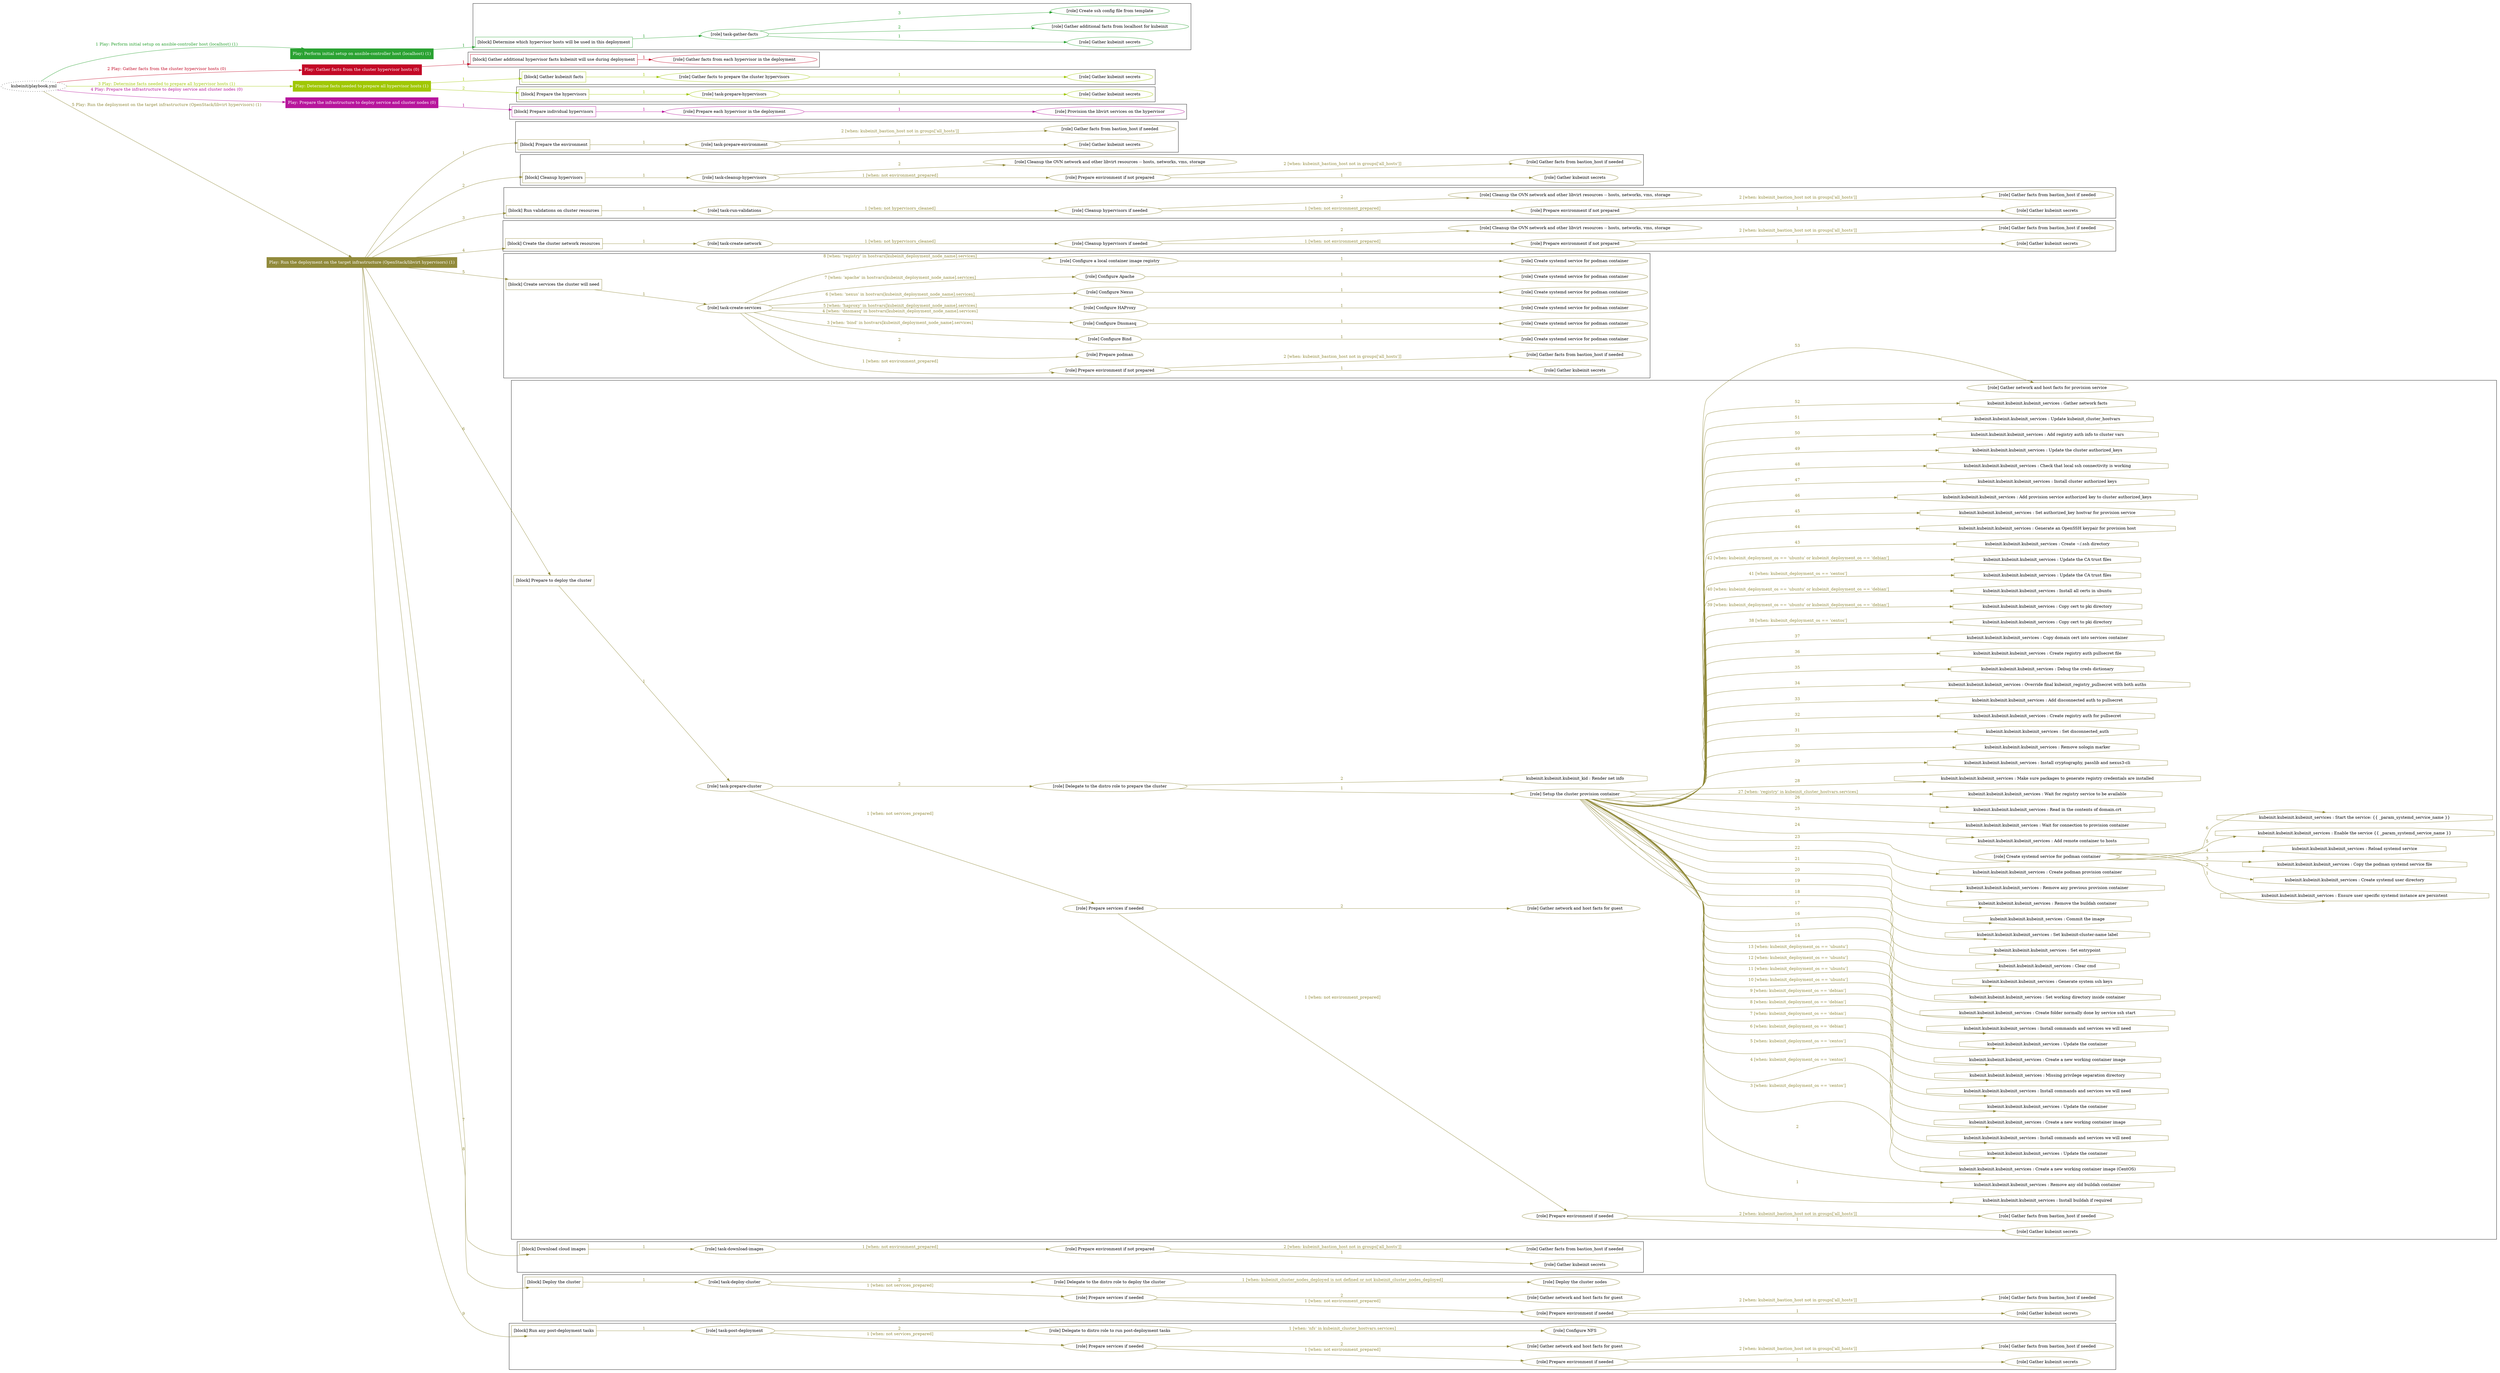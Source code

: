 digraph {
	graph [concentrate=true ordering=in rankdir=LR ratio=fill]
	edge [esep=5 sep=10]
	"kubeinit/playbook.yml" [URL="/home/runner/work/kubeinit/kubeinit/kubeinit/playbook.yml" id=playbook_15f1b4c9 style=dotted]
	"kubeinit/playbook.yml" -> play_5972c484 [label="1 Play: Perform initial setup on ansible-controller host (localhost) (1)" color="#2aa232" fontcolor="#2aa232" id=edge_play_5972c484 labeltooltip="1 Play: Perform initial setup on ansible-controller host (localhost) (1)" tooltip="1 Play: Perform initial setup on ansible-controller host (localhost) (1)"]
	subgraph "Play: Perform initial setup on ansible-controller host (localhost) (1)" {
		play_5972c484 [label="Play: Perform initial setup on ansible-controller host (localhost) (1)" URL="/home/runner/work/kubeinit/kubeinit/kubeinit/playbook.yml" color="#2aa232" fontcolor="#ffffff" id=play_5972c484 shape=box style=filled tooltip=localhost]
		play_5972c484 -> block_e1c8e5f2 [label=1 color="#2aa232" fontcolor="#2aa232" id=edge_block_e1c8e5f2 labeltooltip=1 tooltip=1]
		subgraph cluster_block_e1c8e5f2 {
			block_e1c8e5f2 [label="[block] Determine which hypervisor hosts will be used in this deployment" URL="/home/runner/work/kubeinit/kubeinit/kubeinit/playbook.yml" color="#2aa232" id=block_e1c8e5f2 labeltooltip="Determine which hypervisor hosts will be used in this deployment" shape=box tooltip="Determine which hypervisor hosts will be used in this deployment"]
			block_e1c8e5f2 -> role_4c73f4b5 [label="1 " color="#2aa232" fontcolor="#2aa232" id=edge_role_4c73f4b5 labeltooltip="1 " tooltip="1 "]
			subgraph "task-gather-facts" {
				role_4c73f4b5 [label="[role] task-gather-facts" URL="/home/runner/work/kubeinit/kubeinit/kubeinit/playbook.yml" color="#2aa232" id=role_4c73f4b5 tooltip="task-gather-facts"]
				role_4c73f4b5 -> role_305e6ad6 [label="1 " color="#2aa232" fontcolor="#2aa232" id=edge_role_305e6ad6 labeltooltip="1 " tooltip="1 "]
				subgraph "Gather kubeinit secrets" {
					role_305e6ad6 [label="[role] Gather kubeinit secrets" URL="/home/runner/.ansible/collections/ansible_collections/kubeinit/kubeinit/roles/kubeinit_prepare/tasks/build_hypervisors_group.yml" color="#2aa232" id=role_305e6ad6 tooltip="Gather kubeinit secrets"]
				}
				role_4c73f4b5 -> role_3fa56120 [label="2 " color="#2aa232" fontcolor="#2aa232" id=edge_role_3fa56120 labeltooltip="2 " tooltip="2 "]
				subgraph "Gather additional facts from localhost for kubeinit" {
					role_3fa56120 [label="[role] Gather additional facts from localhost for kubeinit" URL="/home/runner/.ansible/collections/ansible_collections/kubeinit/kubeinit/roles/kubeinit_prepare/tasks/build_hypervisors_group.yml" color="#2aa232" id=role_3fa56120 tooltip="Gather additional facts from localhost for kubeinit"]
				}
				role_4c73f4b5 -> role_6cb4180d [label="3 " color="#2aa232" fontcolor="#2aa232" id=edge_role_6cb4180d labeltooltip="3 " tooltip="3 "]
				subgraph "Create ssh config file from template" {
					role_6cb4180d [label="[role] Create ssh config file from template" URL="/home/runner/.ansible/collections/ansible_collections/kubeinit/kubeinit/roles/kubeinit_prepare/tasks/build_hypervisors_group.yml" color="#2aa232" id=role_6cb4180d tooltip="Create ssh config file from template"]
				}
			}
		}
	}
	"kubeinit/playbook.yml" -> play_632c237d [label="2 Play: Gather facts from the cluster hypervisor hosts (0)" color="#c30926" fontcolor="#c30926" id=edge_play_632c237d labeltooltip="2 Play: Gather facts from the cluster hypervisor hosts (0)" tooltip="2 Play: Gather facts from the cluster hypervisor hosts (0)"]
	subgraph "Play: Gather facts from the cluster hypervisor hosts (0)" {
		play_632c237d [label="Play: Gather facts from the cluster hypervisor hosts (0)" URL="/home/runner/work/kubeinit/kubeinit/kubeinit/playbook.yml" color="#c30926" fontcolor="#ffffff" id=play_632c237d shape=box style=filled tooltip="Play: Gather facts from the cluster hypervisor hosts (0)"]
		play_632c237d -> block_5def4c26 [label=1 color="#c30926" fontcolor="#c30926" id=edge_block_5def4c26 labeltooltip=1 tooltip=1]
		subgraph cluster_block_5def4c26 {
			block_5def4c26 [label="[block] Gather additional hypervisor facts kubeinit will use during deployment" URL="/home/runner/work/kubeinit/kubeinit/kubeinit/playbook.yml" color="#c30926" id=block_5def4c26 labeltooltip="Gather additional hypervisor facts kubeinit will use during deployment" shape=box tooltip="Gather additional hypervisor facts kubeinit will use during deployment"]
			block_5def4c26 -> role_4b05212e [label="1 " color="#c30926" fontcolor="#c30926" id=edge_role_4b05212e labeltooltip="1 " tooltip="1 "]
			subgraph "Gather facts from each hypervisor in the deployment" {
				role_4b05212e [label="[role] Gather facts from each hypervisor in the deployment" URL="/home/runner/work/kubeinit/kubeinit/kubeinit/playbook.yml" color="#c30926" id=role_4b05212e tooltip="Gather facts from each hypervisor in the deployment"]
			}
		}
	}
	"kubeinit/playbook.yml" -> play_233224b5 [label="3 Play: Determine facts needed to prepare all hypervisor hosts (1)" color="#a0c705" fontcolor="#a0c705" id=edge_play_233224b5 labeltooltip="3 Play: Determine facts needed to prepare all hypervisor hosts (1)" tooltip="3 Play: Determine facts needed to prepare all hypervisor hosts (1)"]
	subgraph "Play: Determine facts needed to prepare all hypervisor hosts (1)" {
		play_233224b5 [label="Play: Determine facts needed to prepare all hypervisor hosts (1)" URL="/home/runner/work/kubeinit/kubeinit/kubeinit/playbook.yml" color="#a0c705" fontcolor="#ffffff" id=play_233224b5 shape=box style=filled tooltip=localhost]
		play_233224b5 -> block_26c1da70 [label=1 color="#a0c705" fontcolor="#a0c705" id=edge_block_26c1da70 labeltooltip=1 tooltip=1]
		subgraph cluster_block_26c1da70 {
			block_26c1da70 [label="[block] Gather kubeinit facts" URL="/home/runner/work/kubeinit/kubeinit/kubeinit/playbook.yml" color="#a0c705" id=block_26c1da70 labeltooltip="Gather kubeinit facts" shape=box tooltip="Gather kubeinit facts"]
			block_26c1da70 -> role_90a1cdc7 [label="1 " color="#a0c705" fontcolor="#a0c705" id=edge_role_90a1cdc7 labeltooltip="1 " tooltip="1 "]
			subgraph "Gather facts to prepare the cluster hypervisors" {
				role_90a1cdc7 [label="[role] Gather facts to prepare the cluster hypervisors" URL="/home/runner/work/kubeinit/kubeinit/kubeinit/playbook.yml" color="#a0c705" id=role_90a1cdc7 tooltip="Gather facts to prepare the cluster hypervisors"]
				role_90a1cdc7 -> role_59f87f12 [label="1 " color="#a0c705" fontcolor="#a0c705" id=edge_role_59f87f12 labeltooltip="1 " tooltip="1 "]
				subgraph "Gather kubeinit secrets" {
					role_59f87f12 [label="[role] Gather kubeinit secrets" URL="/home/runner/.ansible/collections/ansible_collections/kubeinit/kubeinit/roles/kubeinit_prepare/tasks/gather_kubeinit_facts.yml" color="#a0c705" id=role_59f87f12 tooltip="Gather kubeinit secrets"]
				}
			}
		}
		play_233224b5 -> block_6c2dd666 [label=2 color="#a0c705" fontcolor="#a0c705" id=edge_block_6c2dd666 labeltooltip=2 tooltip=2]
		subgraph cluster_block_6c2dd666 {
			block_6c2dd666 [label="[block] Prepare the hypervisors" URL="/home/runner/work/kubeinit/kubeinit/kubeinit/playbook.yml" color="#a0c705" id=block_6c2dd666 labeltooltip="Prepare the hypervisors" shape=box tooltip="Prepare the hypervisors"]
			block_6c2dd666 -> role_c5618f81 [label="1 " color="#a0c705" fontcolor="#a0c705" id=edge_role_c5618f81 labeltooltip="1 " tooltip="1 "]
			subgraph "task-prepare-hypervisors" {
				role_c5618f81 [label="[role] task-prepare-hypervisors" URL="/home/runner/work/kubeinit/kubeinit/kubeinit/playbook.yml" color="#a0c705" id=role_c5618f81 tooltip="task-prepare-hypervisors"]
				role_c5618f81 -> role_b119c6f5 [label="1 " color="#a0c705" fontcolor="#a0c705" id=edge_role_b119c6f5 labeltooltip="1 " tooltip="1 "]
				subgraph "Gather kubeinit secrets" {
					role_b119c6f5 [label="[role] Gather kubeinit secrets" URL="/home/runner/.ansible/collections/ansible_collections/kubeinit/kubeinit/roles/kubeinit_prepare/tasks/gather_kubeinit_facts.yml" color="#a0c705" id=role_b119c6f5 tooltip="Gather kubeinit secrets"]
				}
			}
		}
	}
	"kubeinit/playbook.yml" -> play_c0ab13eb [label="4 Play: Prepare the infrastructure to deploy service and cluster nodes (0)" color="#b7159c" fontcolor="#b7159c" id=edge_play_c0ab13eb labeltooltip="4 Play: Prepare the infrastructure to deploy service and cluster nodes (0)" tooltip="4 Play: Prepare the infrastructure to deploy service and cluster nodes (0)"]
	subgraph "Play: Prepare the infrastructure to deploy service and cluster nodes (0)" {
		play_c0ab13eb [label="Play: Prepare the infrastructure to deploy service and cluster nodes (0)" URL="/home/runner/work/kubeinit/kubeinit/kubeinit/playbook.yml" color="#b7159c" fontcolor="#ffffff" id=play_c0ab13eb shape=box style=filled tooltip="Play: Prepare the infrastructure to deploy service and cluster nodes (0)"]
		play_c0ab13eb -> block_925cfd15 [label=1 color="#b7159c" fontcolor="#b7159c" id=edge_block_925cfd15 labeltooltip=1 tooltip=1]
		subgraph cluster_block_925cfd15 {
			block_925cfd15 [label="[block] Prepare individual hypervisors" URL="/home/runner/work/kubeinit/kubeinit/kubeinit/playbook.yml" color="#b7159c" id=block_925cfd15 labeltooltip="Prepare individual hypervisors" shape=box tooltip="Prepare individual hypervisors"]
			block_925cfd15 -> role_d5947baa [label="1 " color="#b7159c" fontcolor="#b7159c" id=edge_role_d5947baa labeltooltip="1 " tooltip="1 "]
			subgraph "Prepare each hypervisor in the deployment" {
				role_d5947baa [label="[role] Prepare each hypervisor in the deployment" URL="/home/runner/work/kubeinit/kubeinit/kubeinit/playbook.yml" color="#b7159c" id=role_d5947baa tooltip="Prepare each hypervisor in the deployment"]
				role_d5947baa -> role_244bca66 [label="1 " color="#b7159c" fontcolor="#b7159c" id=edge_role_244bca66 labeltooltip="1 " tooltip="1 "]
				subgraph "Provision the libvirt services on the hypervisor" {
					role_244bca66 [label="[role] Provision the libvirt services on the hypervisor" URL="/home/runner/.ansible/collections/ansible_collections/kubeinit/kubeinit/roles/kubeinit_prepare/tasks/prepare_hypervisor.yml" color="#b7159c" id=role_244bca66 tooltip="Provision the libvirt services on the hypervisor"]
				}
			}
		}
	}
	"kubeinit/playbook.yml" -> play_1d67d726 [label="5 Play: Run the deployment on the target infrastructure (OpenStack/libvirt hypervisors) (1)" color="#918a3b" fontcolor="#918a3b" id=edge_play_1d67d726 labeltooltip="5 Play: Run the deployment on the target infrastructure (OpenStack/libvirt hypervisors) (1)" tooltip="5 Play: Run the deployment on the target infrastructure (OpenStack/libvirt hypervisors) (1)"]
	subgraph "Play: Run the deployment on the target infrastructure (OpenStack/libvirt hypervisors) (1)" {
		play_1d67d726 [label="Play: Run the deployment on the target infrastructure (OpenStack/libvirt hypervisors) (1)" URL="/home/runner/work/kubeinit/kubeinit/kubeinit/playbook.yml" color="#918a3b" fontcolor="#ffffff" id=play_1d67d726 shape=box style=filled tooltip=localhost]
		play_1d67d726 -> block_19d71bb2 [label=1 color="#918a3b" fontcolor="#918a3b" id=edge_block_19d71bb2 labeltooltip=1 tooltip=1]
		subgraph cluster_block_19d71bb2 {
			block_19d71bb2 [label="[block] Prepare the environment" URL="/home/runner/work/kubeinit/kubeinit/kubeinit/playbook.yml" color="#918a3b" id=block_19d71bb2 labeltooltip="Prepare the environment" shape=box tooltip="Prepare the environment"]
			block_19d71bb2 -> role_01d9f10e [label="1 " color="#918a3b" fontcolor="#918a3b" id=edge_role_01d9f10e labeltooltip="1 " tooltip="1 "]
			subgraph "task-prepare-environment" {
				role_01d9f10e [label="[role] task-prepare-environment" URL="/home/runner/work/kubeinit/kubeinit/kubeinit/playbook.yml" color="#918a3b" id=role_01d9f10e tooltip="task-prepare-environment"]
				role_01d9f10e -> role_7cfff8f3 [label="1 " color="#918a3b" fontcolor="#918a3b" id=edge_role_7cfff8f3 labeltooltip="1 " tooltip="1 "]
				subgraph "Gather kubeinit secrets" {
					role_7cfff8f3 [label="[role] Gather kubeinit secrets" URL="/home/runner/.ansible/collections/ansible_collections/kubeinit/kubeinit/roles/kubeinit_prepare/tasks/gather_kubeinit_facts.yml" color="#918a3b" id=role_7cfff8f3 tooltip="Gather kubeinit secrets"]
				}
				role_01d9f10e -> role_31a264fc [label="2 [when: kubeinit_bastion_host not in groups['all_hosts']]" color="#918a3b" fontcolor="#918a3b" id=edge_role_31a264fc labeltooltip="2 [when: kubeinit_bastion_host not in groups['all_hosts']]" tooltip="2 [when: kubeinit_bastion_host not in groups['all_hosts']]"]
				subgraph "Gather facts from bastion_host if needed" {
					role_31a264fc [label="[role] Gather facts from bastion_host if needed" URL="/home/runner/.ansible/collections/ansible_collections/kubeinit/kubeinit/roles/kubeinit_prepare/tasks/main.yml" color="#918a3b" id=role_31a264fc tooltip="Gather facts from bastion_host if needed"]
				}
			}
		}
		play_1d67d726 -> block_b3a7cc8d [label=2 color="#918a3b" fontcolor="#918a3b" id=edge_block_b3a7cc8d labeltooltip=2 tooltip=2]
		subgraph cluster_block_b3a7cc8d {
			block_b3a7cc8d [label="[block] Cleanup hypervisors" URL="/home/runner/work/kubeinit/kubeinit/kubeinit/playbook.yml" color="#918a3b" id=block_b3a7cc8d labeltooltip="Cleanup hypervisors" shape=box tooltip="Cleanup hypervisors"]
			block_b3a7cc8d -> role_7a81d412 [label="1 " color="#918a3b" fontcolor="#918a3b" id=edge_role_7a81d412 labeltooltip="1 " tooltip="1 "]
			subgraph "task-cleanup-hypervisors" {
				role_7a81d412 [label="[role] task-cleanup-hypervisors" URL="/home/runner/work/kubeinit/kubeinit/kubeinit/playbook.yml" color="#918a3b" id=role_7a81d412 tooltip="task-cleanup-hypervisors"]
				role_7a81d412 -> role_4d7750f3 [label="1 [when: not environment_prepared]" color="#918a3b" fontcolor="#918a3b" id=edge_role_4d7750f3 labeltooltip="1 [when: not environment_prepared]" tooltip="1 [when: not environment_prepared]"]
				subgraph "Prepare environment if not prepared" {
					role_4d7750f3 [label="[role] Prepare environment if not prepared" URL="/home/runner/.ansible/collections/ansible_collections/kubeinit/kubeinit/roles/kubeinit_libvirt/tasks/cleanup_hypervisors.yml" color="#918a3b" id=role_4d7750f3 tooltip="Prepare environment if not prepared"]
					role_4d7750f3 -> role_f0aaecf9 [label="1 " color="#918a3b" fontcolor="#918a3b" id=edge_role_f0aaecf9 labeltooltip="1 " tooltip="1 "]
					subgraph "Gather kubeinit secrets" {
						role_f0aaecf9 [label="[role] Gather kubeinit secrets" URL="/home/runner/.ansible/collections/ansible_collections/kubeinit/kubeinit/roles/kubeinit_prepare/tasks/gather_kubeinit_facts.yml" color="#918a3b" id=role_f0aaecf9 tooltip="Gather kubeinit secrets"]
					}
					role_4d7750f3 -> role_f3d9987f [label="2 [when: kubeinit_bastion_host not in groups['all_hosts']]" color="#918a3b" fontcolor="#918a3b" id=edge_role_f3d9987f labeltooltip="2 [when: kubeinit_bastion_host not in groups['all_hosts']]" tooltip="2 [when: kubeinit_bastion_host not in groups['all_hosts']]"]
					subgraph "Gather facts from bastion_host if needed" {
						role_f3d9987f [label="[role] Gather facts from bastion_host if needed" URL="/home/runner/.ansible/collections/ansible_collections/kubeinit/kubeinit/roles/kubeinit_prepare/tasks/main.yml" color="#918a3b" id=role_f3d9987f tooltip="Gather facts from bastion_host if needed"]
					}
				}
				role_7a81d412 -> role_cb01d350 [label="2 " color="#918a3b" fontcolor="#918a3b" id=edge_role_cb01d350 labeltooltip="2 " tooltip="2 "]
				subgraph "Cleanup the OVN network and other libvirt resources -- hosts, networks, vms, storage" {
					role_cb01d350 [label="[role] Cleanup the OVN network and other libvirt resources -- hosts, networks, vms, storage" URL="/home/runner/.ansible/collections/ansible_collections/kubeinit/kubeinit/roles/kubeinit_libvirt/tasks/cleanup_hypervisors.yml" color="#918a3b" id=role_cb01d350 tooltip="Cleanup the OVN network and other libvirt resources -- hosts, networks, vms, storage"]
				}
			}
		}
		play_1d67d726 -> block_4b4dd6af [label=3 color="#918a3b" fontcolor="#918a3b" id=edge_block_4b4dd6af labeltooltip=3 tooltip=3]
		subgraph cluster_block_4b4dd6af {
			block_4b4dd6af [label="[block] Run validations on cluster resources" URL="/home/runner/work/kubeinit/kubeinit/kubeinit/playbook.yml" color="#918a3b" id=block_4b4dd6af labeltooltip="Run validations on cluster resources" shape=box tooltip="Run validations on cluster resources"]
			block_4b4dd6af -> role_13a47dd9 [label="1 " color="#918a3b" fontcolor="#918a3b" id=edge_role_13a47dd9 labeltooltip="1 " tooltip="1 "]
			subgraph "task-run-validations" {
				role_13a47dd9 [label="[role] task-run-validations" URL="/home/runner/work/kubeinit/kubeinit/kubeinit/playbook.yml" color="#918a3b" id=role_13a47dd9 tooltip="task-run-validations"]
				role_13a47dd9 -> role_24a0ab6c [label="1 [when: not hypervisors_cleaned]" color="#918a3b" fontcolor="#918a3b" id=edge_role_24a0ab6c labeltooltip="1 [when: not hypervisors_cleaned]" tooltip="1 [when: not hypervisors_cleaned]"]
				subgraph "Cleanup hypervisors if needed" {
					role_24a0ab6c [label="[role] Cleanup hypervisors if needed" URL="/home/runner/.ansible/collections/ansible_collections/kubeinit/kubeinit/roles/kubeinit_validations/tasks/main.yml" color="#918a3b" id=role_24a0ab6c tooltip="Cleanup hypervisors if needed"]
					role_24a0ab6c -> role_be4dc07a [label="1 [when: not environment_prepared]" color="#918a3b" fontcolor="#918a3b" id=edge_role_be4dc07a labeltooltip="1 [when: not environment_prepared]" tooltip="1 [when: not environment_prepared]"]
					subgraph "Prepare environment if not prepared" {
						role_be4dc07a [label="[role] Prepare environment if not prepared" URL="/home/runner/.ansible/collections/ansible_collections/kubeinit/kubeinit/roles/kubeinit_libvirt/tasks/cleanup_hypervisors.yml" color="#918a3b" id=role_be4dc07a tooltip="Prepare environment if not prepared"]
						role_be4dc07a -> role_7bae24dd [label="1 " color="#918a3b" fontcolor="#918a3b" id=edge_role_7bae24dd labeltooltip="1 " tooltip="1 "]
						subgraph "Gather kubeinit secrets" {
							role_7bae24dd [label="[role] Gather kubeinit secrets" URL="/home/runner/.ansible/collections/ansible_collections/kubeinit/kubeinit/roles/kubeinit_prepare/tasks/gather_kubeinit_facts.yml" color="#918a3b" id=role_7bae24dd tooltip="Gather kubeinit secrets"]
						}
						role_be4dc07a -> role_03d75137 [label="2 [when: kubeinit_bastion_host not in groups['all_hosts']]" color="#918a3b" fontcolor="#918a3b" id=edge_role_03d75137 labeltooltip="2 [when: kubeinit_bastion_host not in groups['all_hosts']]" tooltip="2 [when: kubeinit_bastion_host not in groups['all_hosts']]"]
						subgraph "Gather facts from bastion_host if needed" {
							role_03d75137 [label="[role] Gather facts from bastion_host if needed" URL="/home/runner/.ansible/collections/ansible_collections/kubeinit/kubeinit/roles/kubeinit_prepare/tasks/main.yml" color="#918a3b" id=role_03d75137 tooltip="Gather facts from bastion_host if needed"]
						}
					}
					role_24a0ab6c -> role_ac01bf27 [label="2 " color="#918a3b" fontcolor="#918a3b" id=edge_role_ac01bf27 labeltooltip="2 " tooltip="2 "]
					subgraph "Cleanup the OVN network and other libvirt resources -- hosts, networks, vms, storage" {
						role_ac01bf27 [label="[role] Cleanup the OVN network and other libvirt resources -- hosts, networks, vms, storage" URL="/home/runner/.ansible/collections/ansible_collections/kubeinit/kubeinit/roles/kubeinit_libvirt/tasks/cleanup_hypervisors.yml" color="#918a3b" id=role_ac01bf27 tooltip="Cleanup the OVN network and other libvirt resources -- hosts, networks, vms, storage"]
					}
				}
			}
		}
		play_1d67d726 -> block_29c5b5b0 [label=4 color="#918a3b" fontcolor="#918a3b" id=edge_block_29c5b5b0 labeltooltip=4 tooltip=4]
		subgraph cluster_block_29c5b5b0 {
			block_29c5b5b0 [label="[block] Create the cluster network resources" URL="/home/runner/work/kubeinit/kubeinit/kubeinit/playbook.yml" color="#918a3b" id=block_29c5b5b0 labeltooltip="Create the cluster network resources" shape=box tooltip="Create the cluster network resources"]
			block_29c5b5b0 -> role_e3d15b5a [label="1 " color="#918a3b" fontcolor="#918a3b" id=edge_role_e3d15b5a labeltooltip="1 " tooltip="1 "]
			subgraph "task-create-network" {
				role_e3d15b5a [label="[role] task-create-network" URL="/home/runner/work/kubeinit/kubeinit/kubeinit/playbook.yml" color="#918a3b" id=role_e3d15b5a tooltip="task-create-network"]
				role_e3d15b5a -> role_5366aff3 [label="1 [when: not hypervisors_cleaned]" color="#918a3b" fontcolor="#918a3b" id=edge_role_5366aff3 labeltooltip="1 [when: not hypervisors_cleaned]" tooltip="1 [when: not hypervisors_cleaned]"]
				subgraph "Cleanup hypervisors if needed" {
					role_5366aff3 [label="[role] Cleanup hypervisors if needed" URL="/home/runner/.ansible/collections/ansible_collections/kubeinit/kubeinit/roles/kubeinit_libvirt/tasks/create_network.yml" color="#918a3b" id=role_5366aff3 tooltip="Cleanup hypervisors if needed"]
					role_5366aff3 -> role_6d894e9e [label="1 [when: not environment_prepared]" color="#918a3b" fontcolor="#918a3b" id=edge_role_6d894e9e labeltooltip="1 [when: not environment_prepared]" tooltip="1 [when: not environment_prepared]"]
					subgraph "Prepare environment if not prepared" {
						role_6d894e9e [label="[role] Prepare environment if not prepared" URL="/home/runner/.ansible/collections/ansible_collections/kubeinit/kubeinit/roles/kubeinit_libvirt/tasks/cleanup_hypervisors.yml" color="#918a3b" id=role_6d894e9e tooltip="Prepare environment if not prepared"]
						role_6d894e9e -> role_c3e42393 [label="1 " color="#918a3b" fontcolor="#918a3b" id=edge_role_c3e42393 labeltooltip="1 " tooltip="1 "]
						subgraph "Gather kubeinit secrets" {
							role_c3e42393 [label="[role] Gather kubeinit secrets" URL="/home/runner/.ansible/collections/ansible_collections/kubeinit/kubeinit/roles/kubeinit_prepare/tasks/gather_kubeinit_facts.yml" color="#918a3b" id=role_c3e42393 tooltip="Gather kubeinit secrets"]
						}
						role_6d894e9e -> role_d863c038 [label="2 [when: kubeinit_bastion_host not in groups['all_hosts']]" color="#918a3b" fontcolor="#918a3b" id=edge_role_d863c038 labeltooltip="2 [when: kubeinit_bastion_host not in groups['all_hosts']]" tooltip="2 [when: kubeinit_bastion_host not in groups['all_hosts']]"]
						subgraph "Gather facts from bastion_host if needed" {
							role_d863c038 [label="[role] Gather facts from bastion_host if needed" URL="/home/runner/.ansible/collections/ansible_collections/kubeinit/kubeinit/roles/kubeinit_prepare/tasks/main.yml" color="#918a3b" id=role_d863c038 tooltip="Gather facts from bastion_host if needed"]
						}
					}
					role_5366aff3 -> role_aac0262c [label="2 " color="#918a3b" fontcolor="#918a3b" id=edge_role_aac0262c labeltooltip="2 " tooltip="2 "]
					subgraph "Cleanup the OVN network and other libvirt resources -- hosts, networks, vms, storage" {
						role_aac0262c [label="[role] Cleanup the OVN network and other libvirt resources -- hosts, networks, vms, storage" URL="/home/runner/.ansible/collections/ansible_collections/kubeinit/kubeinit/roles/kubeinit_libvirt/tasks/cleanup_hypervisors.yml" color="#918a3b" id=role_aac0262c tooltip="Cleanup the OVN network and other libvirt resources -- hosts, networks, vms, storage"]
					}
				}
			}
		}
		play_1d67d726 -> block_3a9f6d3d [label=5 color="#918a3b" fontcolor="#918a3b" id=edge_block_3a9f6d3d labeltooltip=5 tooltip=5]
		subgraph cluster_block_3a9f6d3d {
			block_3a9f6d3d [label="[block] Create services the cluster will need" URL="/home/runner/work/kubeinit/kubeinit/kubeinit/playbook.yml" color="#918a3b" id=block_3a9f6d3d labeltooltip="Create services the cluster will need" shape=box tooltip="Create services the cluster will need"]
			block_3a9f6d3d -> role_848263b9 [label="1 " color="#918a3b" fontcolor="#918a3b" id=edge_role_848263b9 labeltooltip="1 " tooltip="1 "]
			subgraph "task-create-services" {
				role_848263b9 [label="[role] task-create-services" URL="/home/runner/work/kubeinit/kubeinit/kubeinit/playbook.yml" color="#918a3b" id=role_848263b9 tooltip="task-create-services"]
				role_848263b9 -> role_3750056d [label="1 [when: not environment_prepared]" color="#918a3b" fontcolor="#918a3b" id=edge_role_3750056d labeltooltip="1 [when: not environment_prepared]" tooltip="1 [when: not environment_prepared]"]
				subgraph "Prepare environment if not prepared" {
					role_3750056d [label="[role] Prepare environment if not prepared" URL="/home/runner/.ansible/collections/ansible_collections/kubeinit/kubeinit/roles/kubeinit_services/tasks/main.yml" color="#918a3b" id=role_3750056d tooltip="Prepare environment if not prepared"]
					role_3750056d -> role_99bb9a21 [label="1 " color="#918a3b" fontcolor="#918a3b" id=edge_role_99bb9a21 labeltooltip="1 " tooltip="1 "]
					subgraph "Gather kubeinit secrets" {
						role_99bb9a21 [label="[role] Gather kubeinit secrets" URL="/home/runner/.ansible/collections/ansible_collections/kubeinit/kubeinit/roles/kubeinit_prepare/tasks/gather_kubeinit_facts.yml" color="#918a3b" id=role_99bb9a21 tooltip="Gather kubeinit secrets"]
					}
					role_3750056d -> role_5711e0c5 [label="2 [when: kubeinit_bastion_host not in groups['all_hosts']]" color="#918a3b" fontcolor="#918a3b" id=edge_role_5711e0c5 labeltooltip="2 [when: kubeinit_bastion_host not in groups['all_hosts']]" tooltip="2 [when: kubeinit_bastion_host not in groups['all_hosts']]"]
					subgraph "Gather facts from bastion_host if needed" {
						role_5711e0c5 [label="[role] Gather facts from bastion_host if needed" URL="/home/runner/.ansible/collections/ansible_collections/kubeinit/kubeinit/roles/kubeinit_prepare/tasks/main.yml" color="#918a3b" id=role_5711e0c5 tooltip="Gather facts from bastion_host if needed"]
					}
				}
				role_848263b9 -> role_0080dfb7 [label="2 " color="#918a3b" fontcolor="#918a3b" id=edge_role_0080dfb7 labeltooltip="2 " tooltip="2 "]
				subgraph "Prepare podman" {
					role_0080dfb7 [label="[role] Prepare podman" URL="/home/runner/.ansible/collections/ansible_collections/kubeinit/kubeinit/roles/kubeinit_services/tasks/00_create_service_pod.yml" color="#918a3b" id=role_0080dfb7 tooltip="Prepare podman"]
				}
				role_848263b9 -> role_5f221f5d [label="3 [when: 'bind' in hostvars[kubeinit_deployment_node_name].services]" color="#918a3b" fontcolor="#918a3b" id=edge_role_5f221f5d labeltooltip="3 [when: 'bind' in hostvars[kubeinit_deployment_node_name].services]" tooltip="3 [when: 'bind' in hostvars[kubeinit_deployment_node_name].services]"]
				subgraph "Configure Bind" {
					role_5f221f5d [label="[role] Configure Bind" URL="/home/runner/.ansible/collections/ansible_collections/kubeinit/kubeinit/roles/kubeinit_services/tasks/start_services_containers.yml" color="#918a3b" id=role_5f221f5d tooltip="Configure Bind"]
					role_5f221f5d -> role_34c4cc9d [label="1 " color="#918a3b" fontcolor="#918a3b" id=edge_role_34c4cc9d labeltooltip="1 " tooltip="1 "]
					subgraph "Create systemd service for podman container" {
						role_34c4cc9d [label="[role] Create systemd service for podman container" URL="/home/runner/.ansible/collections/ansible_collections/kubeinit/kubeinit/roles/kubeinit_bind/tasks/main.yml" color="#918a3b" id=role_34c4cc9d tooltip="Create systemd service for podman container"]
					}
				}
				role_848263b9 -> role_e9031aaf [label="4 [when: 'dnsmasq' in hostvars[kubeinit_deployment_node_name].services]" color="#918a3b" fontcolor="#918a3b" id=edge_role_e9031aaf labeltooltip="4 [when: 'dnsmasq' in hostvars[kubeinit_deployment_node_name].services]" tooltip="4 [when: 'dnsmasq' in hostvars[kubeinit_deployment_node_name].services]"]
				subgraph "Configure Dnsmasq" {
					role_e9031aaf [label="[role] Configure Dnsmasq" URL="/home/runner/.ansible/collections/ansible_collections/kubeinit/kubeinit/roles/kubeinit_services/tasks/start_services_containers.yml" color="#918a3b" id=role_e9031aaf tooltip="Configure Dnsmasq"]
					role_e9031aaf -> role_655a1e16 [label="1 " color="#918a3b" fontcolor="#918a3b" id=edge_role_655a1e16 labeltooltip="1 " tooltip="1 "]
					subgraph "Create systemd service for podman container" {
						role_655a1e16 [label="[role] Create systemd service for podman container" URL="/home/runner/.ansible/collections/ansible_collections/kubeinit/kubeinit/roles/kubeinit_dnsmasq/tasks/main.yml" color="#918a3b" id=role_655a1e16 tooltip="Create systemd service for podman container"]
					}
				}
				role_848263b9 -> role_de44d846 [label="5 [when: 'haproxy' in hostvars[kubeinit_deployment_node_name].services]" color="#918a3b" fontcolor="#918a3b" id=edge_role_de44d846 labeltooltip="5 [when: 'haproxy' in hostvars[kubeinit_deployment_node_name].services]" tooltip="5 [when: 'haproxy' in hostvars[kubeinit_deployment_node_name].services]"]
				subgraph "Configure HAProxy" {
					role_de44d846 [label="[role] Configure HAProxy" URL="/home/runner/.ansible/collections/ansible_collections/kubeinit/kubeinit/roles/kubeinit_services/tasks/start_services_containers.yml" color="#918a3b" id=role_de44d846 tooltip="Configure HAProxy"]
					role_de44d846 -> role_35db4977 [label="1 " color="#918a3b" fontcolor="#918a3b" id=edge_role_35db4977 labeltooltip="1 " tooltip="1 "]
					subgraph "Create systemd service for podman container" {
						role_35db4977 [label="[role] Create systemd service for podman container" URL="/home/runner/.ansible/collections/ansible_collections/kubeinit/kubeinit/roles/kubeinit_haproxy/tasks/main.yml" color="#918a3b" id=role_35db4977 tooltip="Create systemd service for podman container"]
					}
				}
				role_848263b9 -> role_abe17d7c [label="6 [when: 'nexus' in hostvars[kubeinit_deployment_node_name].services]" color="#918a3b" fontcolor="#918a3b" id=edge_role_abe17d7c labeltooltip="6 [when: 'nexus' in hostvars[kubeinit_deployment_node_name].services]" tooltip="6 [when: 'nexus' in hostvars[kubeinit_deployment_node_name].services]"]
				subgraph "Configure Nexus" {
					role_abe17d7c [label="[role] Configure Nexus" URL="/home/runner/.ansible/collections/ansible_collections/kubeinit/kubeinit/roles/kubeinit_services/tasks/start_services_containers.yml" color="#918a3b" id=role_abe17d7c tooltip="Configure Nexus"]
					role_abe17d7c -> role_89bde61d [label="1 " color="#918a3b" fontcolor="#918a3b" id=edge_role_89bde61d labeltooltip="1 " tooltip="1 "]
					subgraph "Create systemd service for podman container" {
						role_89bde61d [label="[role] Create systemd service for podman container" URL="/home/runner/.ansible/collections/ansible_collections/kubeinit/kubeinit/roles/kubeinit_nexus/tasks/main.yml" color="#918a3b" id=role_89bde61d tooltip="Create systemd service for podman container"]
					}
				}
				role_848263b9 -> role_6ab01d40 [label="7 [when: 'apache' in hostvars[kubeinit_deployment_node_name].services]" color="#918a3b" fontcolor="#918a3b" id=edge_role_6ab01d40 labeltooltip="7 [when: 'apache' in hostvars[kubeinit_deployment_node_name].services]" tooltip="7 [when: 'apache' in hostvars[kubeinit_deployment_node_name].services]"]
				subgraph "Configure Apache" {
					role_6ab01d40 [label="[role] Configure Apache" URL="/home/runner/.ansible/collections/ansible_collections/kubeinit/kubeinit/roles/kubeinit_services/tasks/start_services_containers.yml" color="#918a3b" id=role_6ab01d40 tooltip="Configure Apache"]
					role_6ab01d40 -> role_0f7a69e8 [label="1 " color="#918a3b" fontcolor="#918a3b" id=edge_role_0f7a69e8 labeltooltip="1 " tooltip="1 "]
					subgraph "Create systemd service for podman container" {
						role_0f7a69e8 [label="[role] Create systemd service for podman container" URL="/home/runner/.ansible/collections/ansible_collections/kubeinit/kubeinit/roles/kubeinit_apache/tasks/main.yml" color="#918a3b" id=role_0f7a69e8 tooltip="Create systemd service for podman container"]
					}
				}
				role_848263b9 -> role_b643e8de [label="8 [when: 'registry' in hostvars[kubeinit_deployment_node_name].services]" color="#918a3b" fontcolor="#918a3b" id=edge_role_b643e8de labeltooltip="8 [when: 'registry' in hostvars[kubeinit_deployment_node_name].services]" tooltip="8 [when: 'registry' in hostvars[kubeinit_deployment_node_name].services]"]
				subgraph "Configure a local container image registry" {
					role_b643e8de [label="[role] Configure a local container image registry" URL="/home/runner/.ansible/collections/ansible_collections/kubeinit/kubeinit/roles/kubeinit_services/tasks/start_services_containers.yml" color="#918a3b" id=role_b643e8de tooltip="Configure a local container image registry"]
					role_b643e8de -> role_2b96221a [label="1 " color="#918a3b" fontcolor="#918a3b" id=edge_role_2b96221a labeltooltip="1 " tooltip="1 "]
					subgraph "Create systemd service for podman container" {
						role_2b96221a [label="[role] Create systemd service for podman container" URL="/home/runner/.ansible/collections/ansible_collections/kubeinit/kubeinit/roles/kubeinit_registry/tasks/main.yml" color="#918a3b" id=role_2b96221a tooltip="Create systemd service for podman container"]
					}
				}
			}
		}
		play_1d67d726 -> block_ccda5275 [label=6 color="#918a3b" fontcolor="#918a3b" id=edge_block_ccda5275 labeltooltip=6 tooltip=6]
		subgraph cluster_block_ccda5275 {
			block_ccda5275 [label="[block] Prepare to deploy the cluster" URL="/home/runner/work/kubeinit/kubeinit/kubeinit/playbook.yml" color="#918a3b" id=block_ccda5275 labeltooltip="Prepare to deploy the cluster" shape=box tooltip="Prepare to deploy the cluster"]
			block_ccda5275 -> role_05931ddc [label="1 " color="#918a3b" fontcolor="#918a3b" id=edge_role_05931ddc labeltooltip="1 " tooltip="1 "]
			subgraph "task-prepare-cluster" {
				role_05931ddc [label="[role] task-prepare-cluster" URL="/home/runner/work/kubeinit/kubeinit/kubeinit/playbook.yml" color="#918a3b" id=role_05931ddc tooltip="task-prepare-cluster"]
				role_05931ddc -> role_37f0f7d5 [label="1 [when: not services_prepared]" color="#918a3b" fontcolor="#918a3b" id=edge_role_37f0f7d5 labeltooltip="1 [when: not services_prepared]" tooltip="1 [when: not services_prepared]"]
				subgraph "Prepare services if needed" {
					role_37f0f7d5 [label="[role] Prepare services if needed" URL="/home/runner/.ansible/collections/ansible_collections/kubeinit/kubeinit/roles/kubeinit_prepare/tasks/prepare_cluster.yml" color="#918a3b" id=role_37f0f7d5 tooltip="Prepare services if needed"]
					role_37f0f7d5 -> role_a3689056 [label="1 [when: not environment_prepared]" color="#918a3b" fontcolor="#918a3b" id=edge_role_a3689056 labeltooltip="1 [when: not environment_prepared]" tooltip="1 [when: not environment_prepared]"]
					subgraph "Prepare environment if needed" {
						role_a3689056 [label="[role] Prepare environment if needed" URL="/home/runner/.ansible/collections/ansible_collections/kubeinit/kubeinit/roles/kubeinit_services/tasks/prepare_services.yml" color="#918a3b" id=role_a3689056 tooltip="Prepare environment if needed"]
						role_a3689056 -> role_db9e068e [label="1 " color="#918a3b" fontcolor="#918a3b" id=edge_role_db9e068e labeltooltip="1 " tooltip="1 "]
						subgraph "Gather kubeinit secrets" {
							role_db9e068e [label="[role] Gather kubeinit secrets" URL="/home/runner/.ansible/collections/ansible_collections/kubeinit/kubeinit/roles/kubeinit_prepare/tasks/gather_kubeinit_facts.yml" color="#918a3b" id=role_db9e068e tooltip="Gather kubeinit secrets"]
						}
						role_a3689056 -> role_c471bc51 [label="2 [when: kubeinit_bastion_host not in groups['all_hosts']]" color="#918a3b" fontcolor="#918a3b" id=edge_role_c471bc51 labeltooltip="2 [when: kubeinit_bastion_host not in groups['all_hosts']]" tooltip="2 [when: kubeinit_bastion_host not in groups['all_hosts']]"]
						subgraph "Gather facts from bastion_host if needed" {
							role_c471bc51 [label="[role] Gather facts from bastion_host if needed" URL="/home/runner/.ansible/collections/ansible_collections/kubeinit/kubeinit/roles/kubeinit_prepare/tasks/main.yml" color="#918a3b" id=role_c471bc51 tooltip="Gather facts from bastion_host if needed"]
						}
					}
					role_37f0f7d5 -> role_6163a7a6 [label="2 " color="#918a3b" fontcolor="#918a3b" id=edge_role_6163a7a6 labeltooltip="2 " tooltip="2 "]
					subgraph "Gather network and host facts for guest" {
						role_6163a7a6 [label="[role] Gather network and host facts for guest" URL="/home/runner/.ansible/collections/ansible_collections/kubeinit/kubeinit/roles/kubeinit_services/tasks/prepare_services.yml" color="#918a3b" id=role_6163a7a6 tooltip="Gather network and host facts for guest"]
					}
				}
				role_05931ddc -> role_0cb15e0c [label="2 " color="#918a3b" fontcolor="#918a3b" id=edge_role_0cb15e0c labeltooltip="2 " tooltip="2 "]
				subgraph "Delegate to the distro role to prepare the cluster" {
					role_0cb15e0c [label="[role] Delegate to the distro role to prepare the cluster" URL="/home/runner/.ansible/collections/ansible_collections/kubeinit/kubeinit/roles/kubeinit_prepare/tasks/prepare_cluster.yml" color="#918a3b" id=role_0cb15e0c tooltip="Delegate to the distro role to prepare the cluster"]
					role_0cb15e0c -> role_4cd2465e [label="1 " color="#918a3b" fontcolor="#918a3b" id=edge_role_4cd2465e labeltooltip="1 " tooltip="1 "]
					subgraph "Setup the cluster provision container" {
						role_4cd2465e [label="[role] Setup the cluster provision container" URL="/home/runner/.ansible/collections/ansible_collections/kubeinit/kubeinit/roles/kubeinit_kid/tasks/prepare_cluster.yml" color="#918a3b" id=role_4cd2465e tooltip="Setup the cluster provision container"]
						task_82d52174 [label="kubeinit.kubeinit.kubeinit_services : Install buildah if required" URL="/home/runner/.ansible/collections/ansible_collections/kubeinit/kubeinit/roles/kubeinit_services/tasks/create_provision_container.yml" color="#918a3b" id=task_82d52174 shape=octagon tooltip="kubeinit.kubeinit.kubeinit_services : Install buildah if required"]
						role_4cd2465e -> task_82d52174 [label="1 " color="#918a3b" fontcolor="#918a3b" id=edge_task_82d52174 labeltooltip="1 " tooltip="1 "]
						task_925cc6da [label="kubeinit.kubeinit.kubeinit_services : Remove any old buildah container" URL="/home/runner/.ansible/collections/ansible_collections/kubeinit/kubeinit/roles/kubeinit_services/tasks/create_provision_container.yml" color="#918a3b" id=task_925cc6da shape=octagon tooltip="kubeinit.kubeinit.kubeinit_services : Remove any old buildah container"]
						role_4cd2465e -> task_925cc6da [label="2 " color="#918a3b" fontcolor="#918a3b" id=edge_task_925cc6da labeltooltip="2 " tooltip="2 "]
						task_f3331201 [label="kubeinit.kubeinit.kubeinit_services : Create a new working container image (CentOS)" URL="/home/runner/.ansible/collections/ansible_collections/kubeinit/kubeinit/roles/kubeinit_services/tasks/create_provision_container.yml" color="#918a3b" id=task_f3331201 shape=octagon tooltip="kubeinit.kubeinit.kubeinit_services : Create a new working container image (CentOS)"]
						role_4cd2465e -> task_f3331201 [label="3 [when: kubeinit_deployment_os == 'centos']" color="#918a3b" fontcolor="#918a3b" id=edge_task_f3331201 labeltooltip="3 [when: kubeinit_deployment_os == 'centos']" tooltip="3 [when: kubeinit_deployment_os == 'centos']"]
						task_316d4f9b [label="kubeinit.kubeinit.kubeinit_services : Update the container" URL="/home/runner/.ansible/collections/ansible_collections/kubeinit/kubeinit/roles/kubeinit_services/tasks/create_provision_container.yml" color="#918a3b" id=task_316d4f9b shape=octagon tooltip="kubeinit.kubeinit.kubeinit_services : Update the container"]
						role_4cd2465e -> task_316d4f9b [label="4 [when: kubeinit_deployment_os == 'centos']" color="#918a3b" fontcolor="#918a3b" id=edge_task_316d4f9b labeltooltip="4 [when: kubeinit_deployment_os == 'centos']" tooltip="4 [when: kubeinit_deployment_os == 'centos']"]
						task_056208ea [label="kubeinit.kubeinit.kubeinit_services : Install commands and services we will need" URL="/home/runner/.ansible/collections/ansible_collections/kubeinit/kubeinit/roles/kubeinit_services/tasks/create_provision_container.yml" color="#918a3b" id=task_056208ea shape=octagon tooltip="kubeinit.kubeinit.kubeinit_services : Install commands and services we will need"]
						role_4cd2465e -> task_056208ea [label="5 [when: kubeinit_deployment_os == 'centos']" color="#918a3b" fontcolor="#918a3b" id=edge_task_056208ea labeltooltip="5 [when: kubeinit_deployment_os == 'centos']" tooltip="5 [when: kubeinit_deployment_os == 'centos']"]
						task_131e5e80 [label="kubeinit.kubeinit.kubeinit_services : Create a new working container image" URL="/home/runner/.ansible/collections/ansible_collections/kubeinit/kubeinit/roles/kubeinit_services/tasks/create_provision_container.yml" color="#918a3b" id=task_131e5e80 shape=octagon tooltip="kubeinit.kubeinit.kubeinit_services : Create a new working container image"]
						role_4cd2465e -> task_131e5e80 [label="6 [when: kubeinit_deployment_os == 'debian']" color="#918a3b" fontcolor="#918a3b" id=edge_task_131e5e80 labeltooltip="6 [when: kubeinit_deployment_os == 'debian']" tooltip="6 [when: kubeinit_deployment_os == 'debian']"]
						task_cbb1317c [label="kubeinit.kubeinit.kubeinit_services : Update the container" URL="/home/runner/.ansible/collections/ansible_collections/kubeinit/kubeinit/roles/kubeinit_services/tasks/create_provision_container.yml" color="#918a3b" id=task_cbb1317c shape=octagon tooltip="kubeinit.kubeinit.kubeinit_services : Update the container"]
						role_4cd2465e -> task_cbb1317c [label="7 [when: kubeinit_deployment_os == 'debian']" color="#918a3b" fontcolor="#918a3b" id=edge_task_cbb1317c labeltooltip="7 [when: kubeinit_deployment_os == 'debian']" tooltip="7 [when: kubeinit_deployment_os == 'debian']"]
						task_0095a81c [label="kubeinit.kubeinit.kubeinit_services : Install commands and services we will need" URL="/home/runner/.ansible/collections/ansible_collections/kubeinit/kubeinit/roles/kubeinit_services/tasks/create_provision_container.yml" color="#918a3b" id=task_0095a81c shape=octagon tooltip="kubeinit.kubeinit.kubeinit_services : Install commands and services we will need"]
						role_4cd2465e -> task_0095a81c [label="8 [when: kubeinit_deployment_os == 'debian']" color="#918a3b" fontcolor="#918a3b" id=edge_task_0095a81c labeltooltip="8 [when: kubeinit_deployment_os == 'debian']" tooltip="8 [when: kubeinit_deployment_os == 'debian']"]
						task_caa9d4da [label="kubeinit.kubeinit.kubeinit_services : Missing privilege separation directory" URL="/home/runner/.ansible/collections/ansible_collections/kubeinit/kubeinit/roles/kubeinit_services/tasks/create_provision_container.yml" color="#918a3b" id=task_caa9d4da shape=octagon tooltip="kubeinit.kubeinit.kubeinit_services : Missing privilege separation directory"]
						role_4cd2465e -> task_caa9d4da [label="9 [when: kubeinit_deployment_os == 'debian']" color="#918a3b" fontcolor="#918a3b" id=edge_task_caa9d4da labeltooltip="9 [when: kubeinit_deployment_os == 'debian']" tooltip="9 [when: kubeinit_deployment_os == 'debian']"]
						task_a291c75f [label="kubeinit.kubeinit.kubeinit_services : Create a new working container image" URL="/home/runner/.ansible/collections/ansible_collections/kubeinit/kubeinit/roles/kubeinit_services/tasks/create_provision_container.yml" color="#918a3b" id=task_a291c75f shape=octagon tooltip="kubeinit.kubeinit.kubeinit_services : Create a new working container image"]
						role_4cd2465e -> task_a291c75f [label="10 [when: kubeinit_deployment_os == 'ubuntu']" color="#918a3b" fontcolor="#918a3b" id=edge_task_a291c75f labeltooltip="10 [when: kubeinit_deployment_os == 'ubuntu']" tooltip="10 [when: kubeinit_deployment_os == 'ubuntu']"]
						task_f66fd410 [label="kubeinit.kubeinit.kubeinit_services : Update the container" URL="/home/runner/.ansible/collections/ansible_collections/kubeinit/kubeinit/roles/kubeinit_services/tasks/create_provision_container.yml" color="#918a3b" id=task_f66fd410 shape=octagon tooltip="kubeinit.kubeinit.kubeinit_services : Update the container"]
						role_4cd2465e -> task_f66fd410 [label="11 [when: kubeinit_deployment_os == 'ubuntu']" color="#918a3b" fontcolor="#918a3b" id=edge_task_f66fd410 labeltooltip="11 [when: kubeinit_deployment_os == 'ubuntu']" tooltip="11 [when: kubeinit_deployment_os == 'ubuntu']"]
						task_c983eb85 [label="kubeinit.kubeinit.kubeinit_services : Install commands and services we will need" URL="/home/runner/.ansible/collections/ansible_collections/kubeinit/kubeinit/roles/kubeinit_services/tasks/create_provision_container.yml" color="#918a3b" id=task_c983eb85 shape=octagon tooltip="kubeinit.kubeinit.kubeinit_services : Install commands and services we will need"]
						role_4cd2465e -> task_c983eb85 [label="12 [when: kubeinit_deployment_os == 'ubuntu']" color="#918a3b" fontcolor="#918a3b" id=edge_task_c983eb85 labeltooltip="12 [when: kubeinit_deployment_os == 'ubuntu']" tooltip="12 [when: kubeinit_deployment_os == 'ubuntu']"]
						task_afd37588 [label="kubeinit.kubeinit.kubeinit_services : Create folder normally done by service ssh start" URL="/home/runner/.ansible/collections/ansible_collections/kubeinit/kubeinit/roles/kubeinit_services/tasks/create_provision_container.yml" color="#918a3b" id=task_afd37588 shape=octagon tooltip="kubeinit.kubeinit.kubeinit_services : Create folder normally done by service ssh start"]
						role_4cd2465e -> task_afd37588 [label="13 [when: kubeinit_deployment_os == 'ubuntu']" color="#918a3b" fontcolor="#918a3b" id=edge_task_afd37588 labeltooltip="13 [when: kubeinit_deployment_os == 'ubuntu']" tooltip="13 [when: kubeinit_deployment_os == 'ubuntu']"]
						task_f798a16f [label="kubeinit.kubeinit.kubeinit_services : Set working directory inside container" URL="/home/runner/.ansible/collections/ansible_collections/kubeinit/kubeinit/roles/kubeinit_services/tasks/create_provision_container.yml" color="#918a3b" id=task_f798a16f shape=octagon tooltip="kubeinit.kubeinit.kubeinit_services : Set working directory inside container"]
						role_4cd2465e -> task_f798a16f [label="14 " color="#918a3b" fontcolor="#918a3b" id=edge_task_f798a16f labeltooltip="14 " tooltip="14 "]
						task_e2593fa3 [label="kubeinit.kubeinit.kubeinit_services : Generate system ssh keys" URL="/home/runner/.ansible/collections/ansible_collections/kubeinit/kubeinit/roles/kubeinit_services/tasks/create_provision_container.yml" color="#918a3b" id=task_e2593fa3 shape=octagon tooltip="kubeinit.kubeinit.kubeinit_services : Generate system ssh keys"]
						role_4cd2465e -> task_e2593fa3 [label="15 " color="#918a3b" fontcolor="#918a3b" id=edge_task_e2593fa3 labeltooltip="15 " tooltip="15 "]
						task_e4667607 [label="kubeinit.kubeinit.kubeinit_services : Clear cmd" URL="/home/runner/.ansible/collections/ansible_collections/kubeinit/kubeinit/roles/kubeinit_services/tasks/create_provision_container.yml" color="#918a3b" id=task_e4667607 shape=octagon tooltip="kubeinit.kubeinit.kubeinit_services : Clear cmd"]
						role_4cd2465e -> task_e4667607 [label="16 " color="#918a3b" fontcolor="#918a3b" id=edge_task_e4667607 labeltooltip="16 " tooltip="16 "]
						task_3b7a0069 [label="kubeinit.kubeinit.kubeinit_services : Set entrypoint" URL="/home/runner/.ansible/collections/ansible_collections/kubeinit/kubeinit/roles/kubeinit_services/tasks/create_provision_container.yml" color="#918a3b" id=task_3b7a0069 shape=octagon tooltip="kubeinit.kubeinit.kubeinit_services : Set entrypoint"]
						role_4cd2465e -> task_3b7a0069 [label="17 " color="#918a3b" fontcolor="#918a3b" id=edge_task_3b7a0069 labeltooltip="17 " tooltip="17 "]
						task_0bb4dafc [label="kubeinit.kubeinit.kubeinit_services : Set kubeinit-cluster-name label" URL="/home/runner/.ansible/collections/ansible_collections/kubeinit/kubeinit/roles/kubeinit_services/tasks/create_provision_container.yml" color="#918a3b" id=task_0bb4dafc shape=octagon tooltip="kubeinit.kubeinit.kubeinit_services : Set kubeinit-cluster-name label"]
						role_4cd2465e -> task_0bb4dafc [label="18 " color="#918a3b" fontcolor="#918a3b" id=edge_task_0bb4dafc labeltooltip="18 " tooltip="18 "]
						task_300bfd38 [label="kubeinit.kubeinit.kubeinit_services : Commit the image" URL="/home/runner/.ansible/collections/ansible_collections/kubeinit/kubeinit/roles/kubeinit_services/tasks/create_provision_container.yml" color="#918a3b" id=task_300bfd38 shape=octagon tooltip="kubeinit.kubeinit.kubeinit_services : Commit the image"]
						role_4cd2465e -> task_300bfd38 [label="19 " color="#918a3b" fontcolor="#918a3b" id=edge_task_300bfd38 labeltooltip="19 " tooltip="19 "]
						task_c37f06d9 [label="kubeinit.kubeinit.kubeinit_services : Remove the buildah container" URL="/home/runner/.ansible/collections/ansible_collections/kubeinit/kubeinit/roles/kubeinit_services/tasks/create_provision_container.yml" color="#918a3b" id=task_c37f06d9 shape=octagon tooltip="kubeinit.kubeinit.kubeinit_services : Remove the buildah container"]
						role_4cd2465e -> task_c37f06d9 [label="20 " color="#918a3b" fontcolor="#918a3b" id=edge_task_c37f06d9 labeltooltip="20 " tooltip="20 "]
						task_7f2b1ad9 [label="kubeinit.kubeinit.kubeinit_services : Remove any previous provision container" URL="/home/runner/.ansible/collections/ansible_collections/kubeinit/kubeinit/roles/kubeinit_services/tasks/create_provision_container.yml" color="#918a3b" id=task_7f2b1ad9 shape=octagon tooltip="kubeinit.kubeinit.kubeinit_services : Remove any previous provision container"]
						role_4cd2465e -> task_7f2b1ad9 [label="21 " color="#918a3b" fontcolor="#918a3b" id=edge_task_7f2b1ad9 labeltooltip="21 " tooltip="21 "]
						task_7c70e8d9 [label="kubeinit.kubeinit.kubeinit_services : Create podman provision container" URL="/home/runner/.ansible/collections/ansible_collections/kubeinit/kubeinit/roles/kubeinit_services/tasks/create_provision_container.yml" color="#918a3b" id=task_7c70e8d9 shape=octagon tooltip="kubeinit.kubeinit.kubeinit_services : Create podman provision container"]
						role_4cd2465e -> task_7c70e8d9 [label="22 " color="#918a3b" fontcolor="#918a3b" id=edge_task_7c70e8d9 labeltooltip="22 " tooltip="22 "]
						role_4cd2465e -> role_f307087e [label="23 " color="#918a3b" fontcolor="#918a3b" id=edge_role_f307087e labeltooltip="23 " tooltip="23 "]
						subgraph "Create systemd service for podman container" {
							role_f307087e [label="[role] Create systemd service for podman container" URL="/home/runner/.ansible/collections/ansible_collections/kubeinit/kubeinit/roles/kubeinit_services/tasks/create_provision_container.yml" color="#918a3b" id=role_f307087e tooltip="Create systemd service for podman container"]
							task_1a6e012d [label="kubeinit.kubeinit.kubeinit_services : Ensure user specific systemd instance are persistent" URL="/home/runner/.ansible/collections/ansible_collections/kubeinit/kubeinit/roles/kubeinit_services/tasks/create_managed_service.yml" color="#918a3b" id=task_1a6e012d shape=octagon tooltip="kubeinit.kubeinit.kubeinit_services : Ensure user specific systemd instance are persistent"]
							role_f307087e -> task_1a6e012d [label="1 " color="#918a3b" fontcolor="#918a3b" id=edge_task_1a6e012d labeltooltip="1 " tooltip="1 "]
							task_6c435af2 [label="kubeinit.kubeinit.kubeinit_services : Create systemd user directory" URL="/home/runner/.ansible/collections/ansible_collections/kubeinit/kubeinit/roles/kubeinit_services/tasks/create_managed_service.yml" color="#918a3b" id=task_6c435af2 shape=octagon tooltip="kubeinit.kubeinit.kubeinit_services : Create systemd user directory"]
							role_f307087e -> task_6c435af2 [label="2 " color="#918a3b" fontcolor="#918a3b" id=edge_task_6c435af2 labeltooltip="2 " tooltip="2 "]
							task_a651f387 [label="kubeinit.kubeinit.kubeinit_services : Copy the podman systemd service file" URL="/home/runner/.ansible/collections/ansible_collections/kubeinit/kubeinit/roles/kubeinit_services/tasks/create_managed_service.yml" color="#918a3b" id=task_a651f387 shape=octagon tooltip="kubeinit.kubeinit.kubeinit_services : Copy the podman systemd service file"]
							role_f307087e -> task_a651f387 [label="3 " color="#918a3b" fontcolor="#918a3b" id=edge_task_a651f387 labeltooltip="3 " tooltip="3 "]
							task_e9fb8456 [label="kubeinit.kubeinit.kubeinit_services : Reload systemd service" URL="/home/runner/.ansible/collections/ansible_collections/kubeinit/kubeinit/roles/kubeinit_services/tasks/create_managed_service.yml" color="#918a3b" id=task_e9fb8456 shape=octagon tooltip="kubeinit.kubeinit.kubeinit_services : Reload systemd service"]
							role_f307087e -> task_e9fb8456 [label="4 " color="#918a3b" fontcolor="#918a3b" id=edge_task_e9fb8456 labeltooltip="4 " tooltip="4 "]
							task_d0a52872 [label="kubeinit.kubeinit.kubeinit_services : Enable the service {{ _param_systemd_service_name }}" URL="/home/runner/.ansible/collections/ansible_collections/kubeinit/kubeinit/roles/kubeinit_services/tasks/create_managed_service.yml" color="#918a3b" id=task_d0a52872 shape=octagon tooltip="kubeinit.kubeinit.kubeinit_services : Enable the service {{ _param_systemd_service_name }}"]
							role_f307087e -> task_d0a52872 [label="5 " color="#918a3b" fontcolor="#918a3b" id=edge_task_d0a52872 labeltooltip="5 " tooltip="5 "]
							task_ea439355 [label="kubeinit.kubeinit.kubeinit_services : Start the service: {{ _param_systemd_service_name }}" URL="/home/runner/.ansible/collections/ansible_collections/kubeinit/kubeinit/roles/kubeinit_services/tasks/create_managed_service.yml" color="#918a3b" id=task_ea439355 shape=octagon tooltip="kubeinit.kubeinit.kubeinit_services : Start the service: {{ _param_systemd_service_name }}"]
							role_f307087e -> task_ea439355 [label="6 " color="#918a3b" fontcolor="#918a3b" id=edge_task_ea439355 labeltooltip="6 " tooltip="6 "]
						}
						task_0badcfa6 [label="kubeinit.kubeinit.kubeinit_services : Add remote container to hosts" URL="/home/runner/.ansible/collections/ansible_collections/kubeinit/kubeinit/roles/kubeinit_services/tasks/create_provision_container.yml" color="#918a3b" id=task_0badcfa6 shape=octagon tooltip="kubeinit.kubeinit.kubeinit_services : Add remote container to hosts"]
						role_4cd2465e -> task_0badcfa6 [label="24 " color="#918a3b" fontcolor="#918a3b" id=edge_task_0badcfa6 labeltooltip="24 " tooltip="24 "]
						task_3cda97eb [label="kubeinit.kubeinit.kubeinit_services : Wait for connection to provision container" URL="/home/runner/.ansible/collections/ansible_collections/kubeinit/kubeinit/roles/kubeinit_services/tasks/create_provision_container.yml" color="#918a3b" id=task_3cda97eb shape=octagon tooltip="kubeinit.kubeinit.kubeinit_services : Wait for connection to provision container"]
						role_4cd2465e -> task_3cda97eb [label="25 " color="#918a3b" fontcolor="#918a3b" id=edge_task_3cda97eb labeltooltip="25 " tooltip="25 "]
						task_d1ffb323 [label="kubeinit.kubeinit.kubeinit_services : Read in the contents of domain.crt" URL="/home/runner/.ansible/collections/ansible_collections/kubeinit/kubeinit/roles/kubeinit_services/tasks/create_provision_container.yml" color="#918a3b" id=task_d1ffb323 shape=octagon tooltip="kubeinit.kubeinit.kubeinit_services : Read in the contents of domain.crt"]
						role_4cd2465e -> task_d1ffb323 [label="26 " color="#918a3b" fontcolor="#918a3b" id=edge_task_d1ffb323 labeltooltip="26 " tooltip="26 "]
						task_61bf88f9 [label="kubeinit.kubeinit.kubeinit_services : Wait for registry service to be available" URL="/home/runner/.ansible/collections/ansible_collections/kubeinit/kubeinit/roles/kubeinit_services/tasks/create_provision_container.yml" color="#918a3b" id=task_61bf88f9 shape=octagon tooltip="kubeinit.kubeinit.kubeinit_services : Wait for registry service to be available"]
						role_4cd2465e -> task_61bf88f9 [label="27 [when: 'registry' in kubeinit_cluster_hostvars.services]" color="#918a3b" fontcolor="#918a3b" id=edge_task_61bf88f9 labeltooltip="27 [when: 'registry' in kubeinit_cluster_hostvars.services]" tooltip="27 [when: 'registry' in kubeinit_cluster_hostvars.services]"]
						task_3a11b0b2 [label="kubeinit.kubeinit.kubeinit_services : Make sure packages to generate registry credentials are installed" URL="/home/runner/.ansible/collections/ansible_collections/kubeinit/kubeinit/roles/kubeinit_services/tasks/create_provision_container.yml" color="#918a3b" id=task_3a11b0b2 shape=octagon tooltip="kubeinit.kubeinit.kubeinit_services : Make sure packages to generate registry credentials are installed"]
						role_4cd2465e -> task_3a11b0b2 [label="28 " color="#918a3b" fontcolor="#918a3b" id=edge_task_3a11b0b2 labeltooltip="28 " tooltip="28 "]
						task_b8eaa911 [label="kubeinit.kubeinit.kubeinit_services : Install cryptography, passlib and nexus3-cli" URL="/home/runner/.ansible/collections/ansible_collections/kubeinit/kubeinit/roles/kubeinit_services/tasks/create_provision_container.yml" color="#918a3b" id=task_b8eaa911 shape=octagon tooltip="kubeinit.kubeinit.kubeinit_services : Install cryptography, passlib and nexus3-cli"]
						role_4cd2465e -> task_b8eaa911 [label="29 " color="#918a3b" fontcolor="#918a3b" id=edge_task_b8eaa911 labeltooltip="29 " tooltip="29 "]
						task_8be593d1 [label="kubeinit.kubeinit.kubeinit_services : Remove nologin marker" URL="/home/runner/.ansible/collections/ansible_collections/kubeinit/kubeinit/roles/kubeinit_services/tasks/create_provision_container.yml" color="#918a3b" id=task_8be593d1 shape=octagon tooltip="kubeinit.kubeinit.kubeinit_services : Remove nologin marker"]
						role_4cd2465e -> task_8be593d1 [label="30 " color="#918a3b" fontcolor="#918a3b" id=edge_task_8be593d1 labeltooltip="30 " tooltip="30 "]
						task_3a06509a [label="kubeinit.kubeinit.kubeinit_services : Set disconnected_auth" URL="/home/runner/.ansible/collections/ansible_collections/kubeinit/kubeinit/roles/kubeinit_services/tasks/create_provision_container.yml" color="#918a3b" id=task_3a06509a shape=octagon tooltip="kubeinit.kubeinit.kubeinit_services : Set disconnected_auth"]
						role_4cd2465e -> task_3a06509a [label="31 " color="#918a3b" fontcolor="#918a3b" id=edge_task_3a06509a labeltooltip="31 " tooltip="31 "]
						task_8d13c6c0 [label="kubeinit.kubeinit.kubeinit_services : Create registry auth for pullsecret" URL="/home/runner/.ansible/collections/ansible_collections/kubeinit/kubeinit/roles/kubeinit_services/tasks/create_provision_container.yml" color="#918a3b" id=task_8d13c6c0 shape=octagon tooltip="kubeinit.kubeinit.kubeinit_services : Create registry auth for pullsecret"]
						role_4cd2465e -> task_8d13c6c0 [label="32 " color="#918a3b" fontcolor="#918a3b" id=edge_task_8d13c6c0 labeltooltip="32 " tooltip="32 "]
						task_af3f0e18 [label="kubeinit.kubeinit.kubeinit_services : Add disconnected auth to pullsecret" URL="/home/runner/.ansible/collections/ansible_collections/kubeinit/kubeinit/roles/kubeinit_services/tasks/create_provision_container.yml" color="#918a3b" id=task_af3f0e18 shape=octagon tooltip="kubeinit.kubeinit.kubeinit_services : Add disconnected auth to pullsecret"]
						role_4cd2465e -> task_af3f0e18 [label="33 " color="#918a3b" fontcolor="#918a3b" id=edge_task_af3f0e18 labeltooltip="33 " tooltip="33 "]
						task_0ec9e2fc [label="kubeinit.kubeinit.kubeinit_services : Override final kubeinit_registry_pullsecret with both auths" URL="/home/runner/.ansible/collections/ansible_collections/kubeinit/kubeinit/roles/kubeinit_services/tasks/create_provision_container.yml" color="#918a3b" id=task_0ec9e2fc shape=octagon tooltip="kubeinit.kubeinit.kubeinit_services : Override final kubeinit_registry_pullsecret with both auths"]
						role_4cd2465e -> task_0ec9e2fc [label="34 " color="#918a3b" fontcolor="#918a3b" id=edge_task_0ec9e2fc labeltooltip="34 " tooltip="34 "]
						task_ca61e242 [label="kubeinit.kubeinit.kubeinit_services : Debug the creds dictionary" URL="/home/runner/.ansible/collections/ansible_collections/kubeinit/kubeinit/roles/kubeinit_services/tasks/create_provision_container.yml" color="#918a3b" id=task_ca61e242 shape=octagon tooltip="kubeinit.kubeinit.kubeinit_services : Debug the creds dictionary"]
						role_4cd2465e -> task_ca61e242 [label="35 " color="#918a3b" fontcolor="#918a3b" id=edge_task_ca61e242 labeltooltip="35 " tooltip="35 "]
						task_fbc8eb1e [label="kubeinit.kubeinit.kubeinit_services : Create registry auth pullsecret file" URL="/home/runner/.ansible/collections/ansible_collections/kubeinit/kubeinit/roles/kubeinit_services/tasks/create_provision_container.yml" color="#918a3b" id=task_fbc8eb1e shape=octagon tooltip="kubeinit.kubeinit.kubeinit_services : Create registry auth pullsecret file"]
						role_4cd2465e -> task_fbc8eb1e [label="36 " color="#918a3b" fontcolor="#918a3b" id=edge_task_fbc8eb1e labeltooltip="36 " tooltip="36 "]
						task_45c4fb26 [label="kubeinit.kubeinit.kubeinit_services : Copy domain cert into services container" URL="/home/runner/.ansible/collections/ansible_collections/kubeinit/kubeinit/roles/kubeinit_services/tasks/create_provision_container.yml" color="#918a3b" id=task_45c4fb26 shape=octagon tooltip="kubeinit.kubeinit.kubeinit_services : Copy domain cert into services container"]
						role_4cd2465e -> task_45c4fb26 [label="37 " color="#918a3b" fontcolor="#918a3b" id=edge_task_45c4fb26 labeltooltip="37 " tooltip="37 "]
						task_adb3814a [label="kubeinit.kubeinit.kubeinit_services : Copy cert to pki directory" URL="/home/runner/.ansible/collections/ansible_collections/kubeinit/kubeinit/roles/kubeinit_services/tasks/create_provision_container.yml" color="#918a3b" id=task_adb3814a shape=octagon tooltip="kubeinit.kubeinit.kubeinit_services : Copy cert to pki directory"]
						role_4cd2465e -> task_adb3814a [label="38 [when: kubeinit_deployment_os == 'centos']" color="#918a3b" fontcolor="#918a3b" id=edge_task_adb3814a labeltooltip="38 [when: kubeinit_deployment_os == 'centos']" tooltip="38 [when: kubeinit_deployment_os == 'centos']"]
						task_858f2f03 [label="kubeinit.kubeinit.kubeinit_services : Copy cert to pki directory" URL="/home/runner/.ansible/collections/ansible_collections/kubeinit/kubeinit/roles/kubeinit_services/tasks/create_provision_container.yml" color="#918a3b" id=task_858f2f03 shape=octagon tooltip="kubeinit.kubeinit.kubeinit_services : Copy cert to pki directory"]
						role_4cd2465e -> task_858f2f03 [label="39 [when: kubeinit_deployment_os == 'ubuntu' or kubeinit_deployment_os == 'debian']" color="#918a3b" fontcolor="#918a3b" id=edge_task_858f2f03 labeltooltip="39 [when: kubeinit_deployment_os == 'ubuntu' or kubeinit_deployment_os == 'debian']" tooltip="39 [when: kubeinit_deployment_os == 'ubuntu' or kubeinit_deployment_os == 'debian']"]
						task_049f9e41 [label="kubeinit.kubeinit.kubeinit_services : Install all certs in ubuntu" URL="/home/runner/.ansible/collections/ansible_collections/kubeinit/kubeinit/roles/kubeinit_services/tasks/create_provision_container.yml" color="#918a3b" id=task_049f9e41 shape=octagon tooltip="kubeinit.kubeinit.kubeinit_services : Install all certs in ubuntu"]
						role_4cd2465e -> task_049f9e41 [label="40 [when: kubeinit_deployment_os == 'ubuntu' or kubeinit_deployment_os == 'debian']" color="#918a3b" fontcolor="#918a3b" id=edge_task_049f9e41 labeltooltip="40 [when: kubeinit_deployment_os == 'ubuntu' or kubeinit_deployment_os == 'debian']" tooltip="40 [when: kubeinit_deployment_os == 'ubuntu' or kubeinit_deployment_os == 'debian']"]
						task_b75604ed [label="kubeinit.kubeinit.kubeinit_services : Update the CA trust files" URL="/home/runner/.ansible/collections/ansible_collections/kubeinit/kubeinit/roles/kubeinit_services/tasks/create_provision_container.yml" color="#918a3b" id=task_b75604ed shape=octagon tooltip="kubeinit.kubeinit.kubeinit_services : Update the CA trust files"]
						role_4cd2465e -> task_b75604ed [label="41 [when: kubeinit_deployment_os == 'centos']" color="#918a3b" fontcolor="#918a3b" id=edge_task_b75604ed labeltooltip="41 [when: kubeinit_deployment_os == 'centos']" tooltip="41 [when: kubeinit_deployment_os == 'centos']"]
						task_ced35e7c [label="kubeinit.kubeinit.kubeinit_services : Update the CA trust files" URL="/home/runner/.ansible/collections/ansible_collections/kubeinit/kubeinit/roles/kubeinit_services/tasks/create_provision_container.yml" color="#918a3b" id=task_ced35e7c shape=octagon tooltip="kubeinit.kubeinit.kubeinit_services : Update the CA trust files"]
						role_4cd2465e -> task_ced35e7c [label="42 [when: kubeinit_deployment_os == 'ubuntu' or kubeinit_deployment_os == 'debian']" color="#918a3b" fontcolor="#918a3b" id=edge_task_ced35e7c labeltooltip="42 [when: kubeinit_deployment_os == 'ubuntu' or kubeinit_deployment_os == 'debian']" tooltip="42 [when: kubeinit_deployment_os == 'ubuntu' or kubeinit_deployment_os == 'debian']"]
						task_cad464b4 [label="kubeinit.kubeinit.kubeinit_services : Create ~/.ssh directory" URL="/home/runner/.ansible/collections/ansible_collections/kubeinit/kubeinit/roles/kubeinit_services/tasks/create_provision_container.yml" color="#918a3b" id=task_cad464b4 shape=octagon tooltip="kubeinit.kubeinit.kubeinit_services : Create ~/.ssh directory"]
						role_4cd2465e -> task_cad464b4 [label="43 " color="#918a3b" fontcolor="#918a3b" id=edge_task_cad464b4 labeltooltip="43 " tooltip="43 "]
						task_3650fbc4 [label="kubeinit.kubeinit.kubeinit_services : Generate an OpenSSH keypair for provision host" URL="/home/runner/.ansible/collections/ansible_collections/kubeinit/kubeinit/roles/kubeinit_services/tasks/create_provision_container.yml" color="#918a3b" id=task_3650fbc4 shape=octagon tooltip="kubeinit.kubeinit.kubeinit_services : Generate an OpenSSH keypair for provision host"]
						role_4cd2465e -> task_3650fbc4 [label="44 " color="#918a3b" fontcolor="#918a3b" id=edge_task_3650fbc4 labeltooltip="44 " tooltip="44 "]
						task_fb816a80 [label="kubeinit.kubeinit.kubeinit_services : Set authorized_key hostvar for provision service" URL="/home/runner/.ansible/collections/ansible_collections/kubeinit/kubeinit/roles/kubeinit_services/tasks/create_provision_container.yml" color="#918a3b" id=task_fb816a80 shape=octagon tooltip="kubeinit.kubeinit.kubeinit_services : Set authorized_key hostvar for provision service"]
						role_4cd2465e -> task_fb816a80 [label="45 " color="#918a3b" fontcolor="#918a3b" id=edge_task_fb816a80 labeltooltip="45 " tooltip="45 "]
						task_254cb677 [label="kubeinit.kubeinit.kubeinit_services : Add provision service authorized key to cluster authorized_keys" URL="/home/runner/.ansible/collections/ansible_collections/kubeinit/kubeinit/roles/kubeinit_services/tasks/create_provision_container.yml" color="#918a3b" id=task_254cb677 shape=octagon tooltip="kubeinit.kubeinit.kubeinit_services : Add provision service authorized key to cluster authorized_keys"]
						role_4cd2465e -> task_254cb677 [label="46 " color="#918a3b" fontcolor="#918a3b" id=edge_task_254cb677 labeltooltip="46 " tooltip="46 "]
						task_bb6bf827 [label="kubeinit.kubeinit.kubeinit_services : Install cluster authorized keys" URL="/home/runner/.ansible/collections/ansible_collections/kubeinit/kubeinit/roles/kubeinit_services/tasks/create_provision_container.yml" color="#918a3b" id=task_bb6bf827 shape=octagon tooltip="kubeinit.kubeinit.kubeinit_services : Install cluster authorized keys"]
						role_4cd2465e -> task_bb6bf827 [label="47 " color="#918a3b" fontcolor="#918a3b" id=edge_task_bb6bf827 labeltooltip="47 " tooltip="47 "]
						task_cd42ca7a [label="kubeinit.kubeinit.kubeinit_services : Check that local ssh connectivity is working" URL="/home/runner/.ansible/collections/ansible_collections/kubeinit/kubeinit/roles/kubeinit_services/tasks/create_provision_container.yml" color="#918a3b" id=task_cd42ca7a shape=octagon tooltip="kubeinit.kubeinit.kubeinit_services : Check that local ssh connectivity is working"]
						role_4cd2465e -> task_cd42ca7a [label="48 " color="#918a3b" fontcolor="#918a3b" id=edge_task_cd42ca7a labeltooltip="48 " tooltip="48 "]
						task_86079b19 [label="kubeinit.kubeinit.kubeinit_services : Update the cluster authorized_keys" URL="/home/runner/.ansible/collections/ansible_collections/kubeinit/kubeinit/roles/kubeinit_services/tasks/create_provision_container.yml" color="#918a3b" id=task_86079b19 shape=octagon tooltip="kubeinit.kubeinit.kubeinit_services : Update the cluster authorized_keys"]
						role_4cd2465e -> task_86079b19 [label="49 " color="#918a3b" fontcolor="#918a3b" id=edge_task_86079b19 labeltooltip="49 " tooltip="49 "]
						task_bf9bcdb4 [label="kubeinit.kubeinit.kubeinit_services : Add registry auth info to cluster vars" URL="/home/runner/.ansible/collections/ansible_collections/kubeinit/kubeinit/roles/kubeinit_services/tasks/create_provision_container.yml" color="#918a3b" id=task_bf9bcdb4 shape=octagon tooltip="kubeinit.kubeinit.kubeinit_services : Add registry auth info to cluster vars"]
						role_4cd2465e -> task_bf9bcdb4 [label="50 " color="#918a3b" fontcolor="#918a3b" id=edge_task_bf9bcdb4 labeltooltip="50 " tooltip="50 "]
						task_0c3fc9bf [label="kubeinit.kubeinit.kubeinit_services : Update kubeinit_cluster_hostvars" URL="/home/runner/.ansible/collections/ansible_collections/kubeinit/kubeinit/roles/kubeinit_services/tasks/create_provision_container.yml" color="#918a3b" id=task_0c3fc9bf shape=octagon tooltip="kubeinit.kubeinit.kubeinit_services : Update kubeinit_cluster_hostvars"]
						role_4cd2465e -> task_0c3fc9bf [label="51 " color="#918a3b" fontcolor="#918a3b" id=edge_task_0c3fc9bf labeltooltip="51 " tooltip="51 "]
						task_666486bf [label="kubeinit.kubeinit.kubeinit_services : Gather network facts" URL="/home/runner/.ansible/collections/ansible_collections/kubeinit/kubeinit/roles/kubeinit_services/tasks/create_provision_container.yml" color="#918a3b" id=task_666486bf shape=octagon tooltip="kubeinit.kubeinit.kubeinit_services : Gather network facts"]
						role_4cd2465e -> task_666486bf [label="52 " color="#918a3b" fontcolor="#918a3b" id=edge_task_666486bf labeltooltip="52 " tooltip="52 "]
						role_4cd2465e -> role_48bf7df7 [label="53 " color="#918a3b" fontcolor="#918a3b" id=edge_role_48bf7df7 labeltooltip="53 " tooltip="53 "]
						subgraph "Gather network and host facts for provision service" {
							role_48bf7df7 [label="[role] Gather network and host facts for provision service" URL="/home/runner/.ansible/collections/ansible_collections/kubeinit/kubeinit/roles/kubeinit_services/tasks/create_provision_container.yml" color="#918a3b" id=role_48bf7df7 tooltip="Gather network and host facts for provision service"]
						}
					}
					task_c148569b [label="kubeinit.kubeinit.kubeinit_kid : Render net info" URL="/home/runner/.ansible/collections/ansible_collections/kubeinit/kubeinit/roles/kubeinit_kid/tasks/prepare_cluster.yml" color="#918a3b" id=task_c148569b shape=octagon tooltip="kubeinit.kubeinit.kubeinit_kid : Render net info"]
					role_0cb15e0c -> task_c148569b [label="2 " color="#918a3b" fontcolor="#918a3b" id=edge_task_c148569b labeltooltip="2 " tooltip="2 "]
				}
			}
		}
		play_1d67d726 -> block_25148d5a [label=7 color="#918a3b" fontcolor="#918a3b" id=edge_block_25148d5a labeltooltip=7 tooltip=7]
		subgraph cluster_block_25148d5a {
			block_25148d5a [label="[block] Download cloud images" URL="/home/runner/work/kubeinit/kubeinit/kubeinit/playbook.yml" color="#918a3b" id=block_25148d5a labeltooltip="Download cloud images" shape=box tooltip="Download cloud images"]
			block_25148d5a -> role_f3353110 [label="1 " color="#918a3b" fontcolor="#918a3b" id=edge_role_f3353110 labeltooltip="1 " tooltip="1 "]
			subgraph "task-download-images" {
				role_f3353110 [label="[role] task-download-images" URL="/home/runner/work/kubeinit/kubeinit/kubeinit/playbook.yml" color="#918a3b" id=role_f3353110 tooltip="task-download-images"]
				role_f3353110 -> role_22784925 [label="1 [when: not environment_prepared]" color="#918a3b" fontcolor="#918a3b" id=edge_role_22784925 labeltooltip="1 [when: not environment_prepared]" tooltip="1 [when: not environment_prepared]"]
				subgraph "Prepare environment if not prepared" {
					role_22784925 [label="[role] Prepare environment if not prepared" URL="/home/runner/.ansible/collections/ansible_collections/kubeinit/kubeinit/roles/kubeinit_libvirt/tasks/download_cloud_images.yml" color="#918a3b" id=role_22784925 tooltip="Prepare environment if not prepared"]
					role_22784925 -> role_35d68c8e [label="1 " color="#918a3b" fontcolor="#918a3b" id=edge_role_35d68c8e labeltooltip="1 " tooltip="1 "]
					subgraph "Gather kubeinit secrets" {
						role_35d68c8e [label="[role] Gather kubeinit secrets" URL="/home/runner/.ansible/collections/ansible_collections/kubeinit/kubeinit/roles/kubeinit_prepare/tasks/gather_kubeinit_facts.yml" color="#918a3b" id=role_35d68c8e tooltip="Gather kubeinit secrets"]
					}
					role_22784925 -> role_e7443fec [label="2 [when: kubeinit_bastion_host not in groups['all_hosts']]" color="#918a3b" fontcolor="#918a3b" id=edge_role_e7443fec labeltooltip="2 [when: kubeinit_bastion_host not in groups['all_hosts']]" tooltip="2 [when: kubeinit_bastion_host not in groups['all_hosts']]"]
					subgraph "Gather facts from bastion_host if needed" {
						role_e7443fec [label="[role] Gather facts from bastion_host if needed" URL="/home/runner/.ansible/collections/ansible_collections/kubeinit/kubeinit/roles/kubeinit_prepare/tasks/main.yml" color="#918a3b" id=role_e7443fec tooltip="Gather facts from bastion_host if needed"]
					}
				}
			}
		}
		play_1d67d726 -> block_29d0d4e8 [label=8 color="#918a3b" fontcolor="#918a3b" id=edge_block_29d0d4e8 labeltooltip=8 tooltip=8]
		subgraph cluster_block_29d0d4e8 {
			block_29d0d4e8 [label="[block] Deploy the cluster" URL="/home/runner/work/kubeinit/kubeinit/kubeinit/playbook.yml" color="#918a3b" id=block_29d0d4e8 labeltooltip="Deploy the cluster" shape=box tooltip="Deploy the cluster"]
			block_29d0d4e8 -> role_38817f77 [label="1 " color="#918a3b" fontcolor="#918a3b" id=edge_role_38817f77 labeltooltip="1 " tooltip="1 "]
			subgraph "task-deploy-cluster" {
				role_38817f77 [label="[role] task-deploy-cluster" URL="/home/runner/work/kubeinit/kubeinit/kubeinit/playbook.yml" color="#918a3b" id=role_38817f77 tooltip="task-deploy-cluster"]
				role_38817f77 -> role_abdda4e6 [label="1 [when: not services_prepared]" color="#918a3b" fontcolor="#918a3b" id=edge_role_abdda4e6 labeltooltip="1 [when: not services_prepared]" tooltip="1 [when: not services_prepared]"]
				subgraph "Prepare services if needed" {
					role_abdda4e6 [label="[role] Prepare services if needed" URL="/home/runner/.ansible/collections/ansible_collections/kubeinit/kubeinit/roles/kubeinit_prepare/tasks/deploy_cluster.yml" color="#918a3b" id=role_abdda4e6 tooltip="Prepare services if needed"]
					role_abdda4e6 -> role_a4c0feac [label="1 [when: not environment_prepared]" color="#918a3b" fontcolor="#918a3b" id=edge_role_a4c0feac labeltooltip="1 [when: not environment_prepared]" tooltip="1 [when: not environment_prepared]"]
					subgraph "Prepare environment if needed" {
						role_a4c0feac [label="[role] Prepare environment if needed" URL="/home/runner/.ansible/collections/ansible_collections/kubeinit/kubeinit/roles/kubeinit_services/tasks/prepare_services.yml" color="#918a3b" id=role_a4c0feac tooltip="Prepare environment if needed"]
						role_a4c0feac -> role_17eda911 [label="1 " color="#918a3b" fontcolor="#918a3b" id=edge_role_17eda911 labeltooltip="1 " tooltip="1 "]
						subgraph "Gather kubeinit secrets" {
							role_17eda911 [label="[role] Gather kubeinit secrets" URL="/home/runner/.ansible/collections/ansible_collections/kubeinit/kubeinit/roles/kubeinit_prepare/tasks/gather_kubeinit_facts.yml" color="#918a3b" id=role_17eda911 tooltip="Gather kubeinit secrets"]
						}
						role_a4c0feac -> role_4db37b62 [label="2 [when: kubeinit_bastion_host not in groups['all_hosts']]" color="#918a3b" fontcolor="#918a3b" id=edge_role_4db37b62 labeltooltip="2 [when: kubeinit_bastion_host not in groups['all_hosts']]" tooltip="2 [when: kubeinit_bastion_host not in groups['all_hosts']]"]
						subgraph "Gather facts from bastion_host if needed" {
							role_4db37b62 [label="[role] Gather facts from bastion_host if needed" URL="/home/runner/.ansible/collections/ansible_collections/kubeinit/kubeinit/roles/kubeinit_prepare/tasks/main.yml" color="#918a3b" id=role_4db37b62 tooltip="Gather facts from bastion_host if needed"]
						}
					}
					role_abdda4e6 -> role_bace7d9d [label="2 " color="#918a3b" fontcolor="#918a3b" id=edge_role_bace7d9d labeltooltip="2 " tooltip="2 "]
					subgraph "Gather network and host facts for guest" {
						role_bace7d9d [label="[role] Gather network and host facts for guest" URL="/home/runner/.ansible/collections/ansible_collections/kubeinit/kubeinit/roles/kubeinit_services/tasks/prepare_services.yml" color="#918a3b" id=role_bace7d9d tooltip="Gather network and host facts for guest"]
					}
				}
				role_38817f77 -> role_bb9cc4f0 [label="2 " color="#918a3b" fontcolor="#918a3b" id=edge_role_bb9cc4f0 labeltooltip="2 " tooltip="2 "]
				subgraph "Delegate to the distro role to deploy the cluster" {
					role_bb9cc4f0 [label="[role] Delegate to the distro role to deploy the cluster" URL="/home/runner/.ansible/collections/ansible_collections/kubeinit/kubeinit/roles/kubeinit_prepare/tasks/deploy_cluster.yml" color="#918a3b" id=role_bb9cc4f0 tooltip="Delegate to the distro role to deploy the cluster"]
					role_bb9cc4f0 -> role_99980a50 [label="1 [when: kubeinit_cluster_nodes_deployed is not defined or not kubeinit_cluster_nodes_deployed]" color="#918a3b" fontcolor="#918a3b" id=edge_role_99980a50 labeltooltip="1 [when: kubeinit_cluster_nodes_deployed is not defined or not kubeinit_cluster_nodes_deployed]" tooltip="1 [when: kubeinit_cluster_nodes_deployed is not defined or not kubeinit_cluster_nodes_deployed]"]
					subgraph "Deploy the cluster nodes" {
						role_99980a50 [label="[role] Deploy the cluster nodes" URL="/home/runner/.ansible/collections/ansible_collections/kubeinit/kubeinit/roles/kubeinit_kid/tasks/main.yml" color="#918a3b" id=role_99980a50 tooltip="Deploy the cluster nodes"]
					}
				}
			}
		}
		play_1d67d726 -> block_6c9b28c5 [label=9 color="#918a3b" fontcolor="#918a3b" id=edge_block_6c9b28c5 labeltooltip=9 tooltip=9]
		subgraph cluster_block_6c9b28c5 {
			block_6c9b28c5 [label="[block] Run any post-deployment tasks" URL="/home/runner/work/kubeinit/kubeinit/kubeinit/playbook.yml" color="#918a3b" id=block_6c9b28c5 labeltooltip="Run any post-deployment tasks" shape=box tooltip="Run any post-deployment tasks"]
			block_6c9b28c5 -> role_3979eaa1 [label="1 " color="#918a3b" fontcolor="#918a3b" id=edge_role_3979eaa1 labeltooltip="1 " tooltip="1 "]
			subgraph "task-post-deployment" {
				role_3979eaa1 [label="[role] task-post-deployment" URL="/home/runner/work/kubeinit/kubeinit/kubeinit/playbook.yml" color="#918a3b" id=role_3979eaa1 tooltip="task-post-deployment"]
				role_3979eaa1 -> role_06a671fc [label="1 [when: not services_prepared]" color="#918a3b" fontcolor="#918a3b" id=edge_role_06a671fc labeltooltip="1 [when: not services_prepared]" tooltip="1 [when: not services_prepared]"]
				subgraph "Prepare services if needed" {
					role_06a671fc [label="[role] Prepare services if needed" URL="/home/runner/.ansible/collections/ansible_collections/kubeinit/kubeinit/roles/kubeinit_prepare/tasks/post_deployment.yml" color="#918a3b" id=role_06a671fc tooltip="Prepare services if needed"]
					role_06a671fc -> role_ef296df8 [label="1 [when: not environment_prepared]" color="#918a3b" fontcolor="#918a3b" id=edge_role_ef296df8 labeltooltip="1 [when: not environment_prepared]" tooltip="1 [when: not environment_prepared]"]
					subgraph "Prepare environment if needed" {
						role_ef296df8 [label="[role] Prepare environment if needed" URL="/home/runner/.ansible/collections/ansible_collections/kubeinit/kubeinit/roles/kubeinit_services/tasks/prepare_services.yml" color="#918a3b" id=role_ef296df8 tooltip="Prepare environment if needed"]
						role_ef296df8 -> role_fbbc90c7 [label="1 " color="#918a3b" fontcolor="#918a3b" id=edge_role_fbbc90c7 labeltooltip="1 " tooltip="1 "]
						subgraph "Gather kubeinit secrets" {
							role_fbbc90c7 [label="[role] Gather kubeinit secrets" URL="/home/runner/.ansible/collections/ansible_collections/kubeinit/kubeinit/roles/kubeinit_prepare/tasks/gather_kubeinit_facts.yml" color="#918a3b" id=role_fbbc90c7 tooltip="Gather kubeinit secrets"]
						}
						role_ef296df8 -> role_ddd3eabf [label="2 [when: kubeinit_bastion_host not in groups['all_hosts']]" color="#918a3b" fontcolor="#918a3b" id=edge_role_ddd3eabf labeltooltip="2 [when: kubeinit_bastion_host not in groups['all_hosts']]" tooltip="2 [when: kubeinit_bastion_host not in groups['all_hosts']]"]
						subgraph "Gather facts from bastion_host if needed" {
							role_ddd3eabf [label="[role] Gather facts from bastion_host if needed" URL="/home/runner/.ansible/collections/ansible_collections/kubeinit/kubeinit/roles/kubeinit_prepare/tasks/main.yml" color="#918a3b" id=role_ddd3eabf tooltip="Gather facts from bastion_host if needed"]
						}
					}
					role_06a671fc -> role_c0f15a9b [label="2 " color="#918a3b" fontcolor="#918a3b" id=edge_role_c0f15a9b labeltooltip="2 " tooltip="2 "]
					subgraph "Gather network and host facts for guest" {
						role_c0f15a9b [label="[role] Gather network and host facts for guest" URL="/home/runner/.ansible/collections/ansible_collections/kubeinit/kubeinit/roles/kubeinit_services/tasks/prepare_services.yml" color="#918a3b" id=role_c0f15a9b tooltip="Gather network and host facts for guest"]
					}
				}
				role_3979eaa1 -> role_d0adbb8e [label="2 " color="#918a3b" fontcolor="#918a3b" id=edge_role_d0adbb8e labeltooltip="2 " tooltip="2 "]
				subgraph "Delegate to distro role to run post-deployment tasks" {
					role_d0adbb8e [label="[role] Delegate to distro role to run post-deployment tasks" URL="/home/runner/.ansible/collections/ansible_collections/kubeinit/kubeinit/roles/kubeinit_prepare/tasks/post_deployment.yml" color="#918a3b" id=role_d0adbb8e tooltip="Delegate to distro role to run post-deployment tasks"]
					role_d0adbb8e -> role_fcc78324 [label="1 [when: 'nfs' in kubeinit_cluster_hostvars.services]" color="#918a3b" fontcolor="#918a3b" id=edge_role_fcc78324 labeltooltip="1 [when: 'nfs' in kubeinit_cluster_hostvars.services]" tooltip="1 [when: 'nfs' in kubeinit_cluster_hostvars.services]"]
					subgraph "Configure NFS" {
						role_fcc78324 [label="[role] Configure NFS" URL="/home/runner/.ansible/collections/ansible_collections/kubeinit/kubeinit/roles/kubeinit_kid/tasks/post_deployment_tasks.yml" color="#918a3b" id=role_fcc78324 tooltip="Configure NFS"]
					}
				}
			}
		}
	}
}
